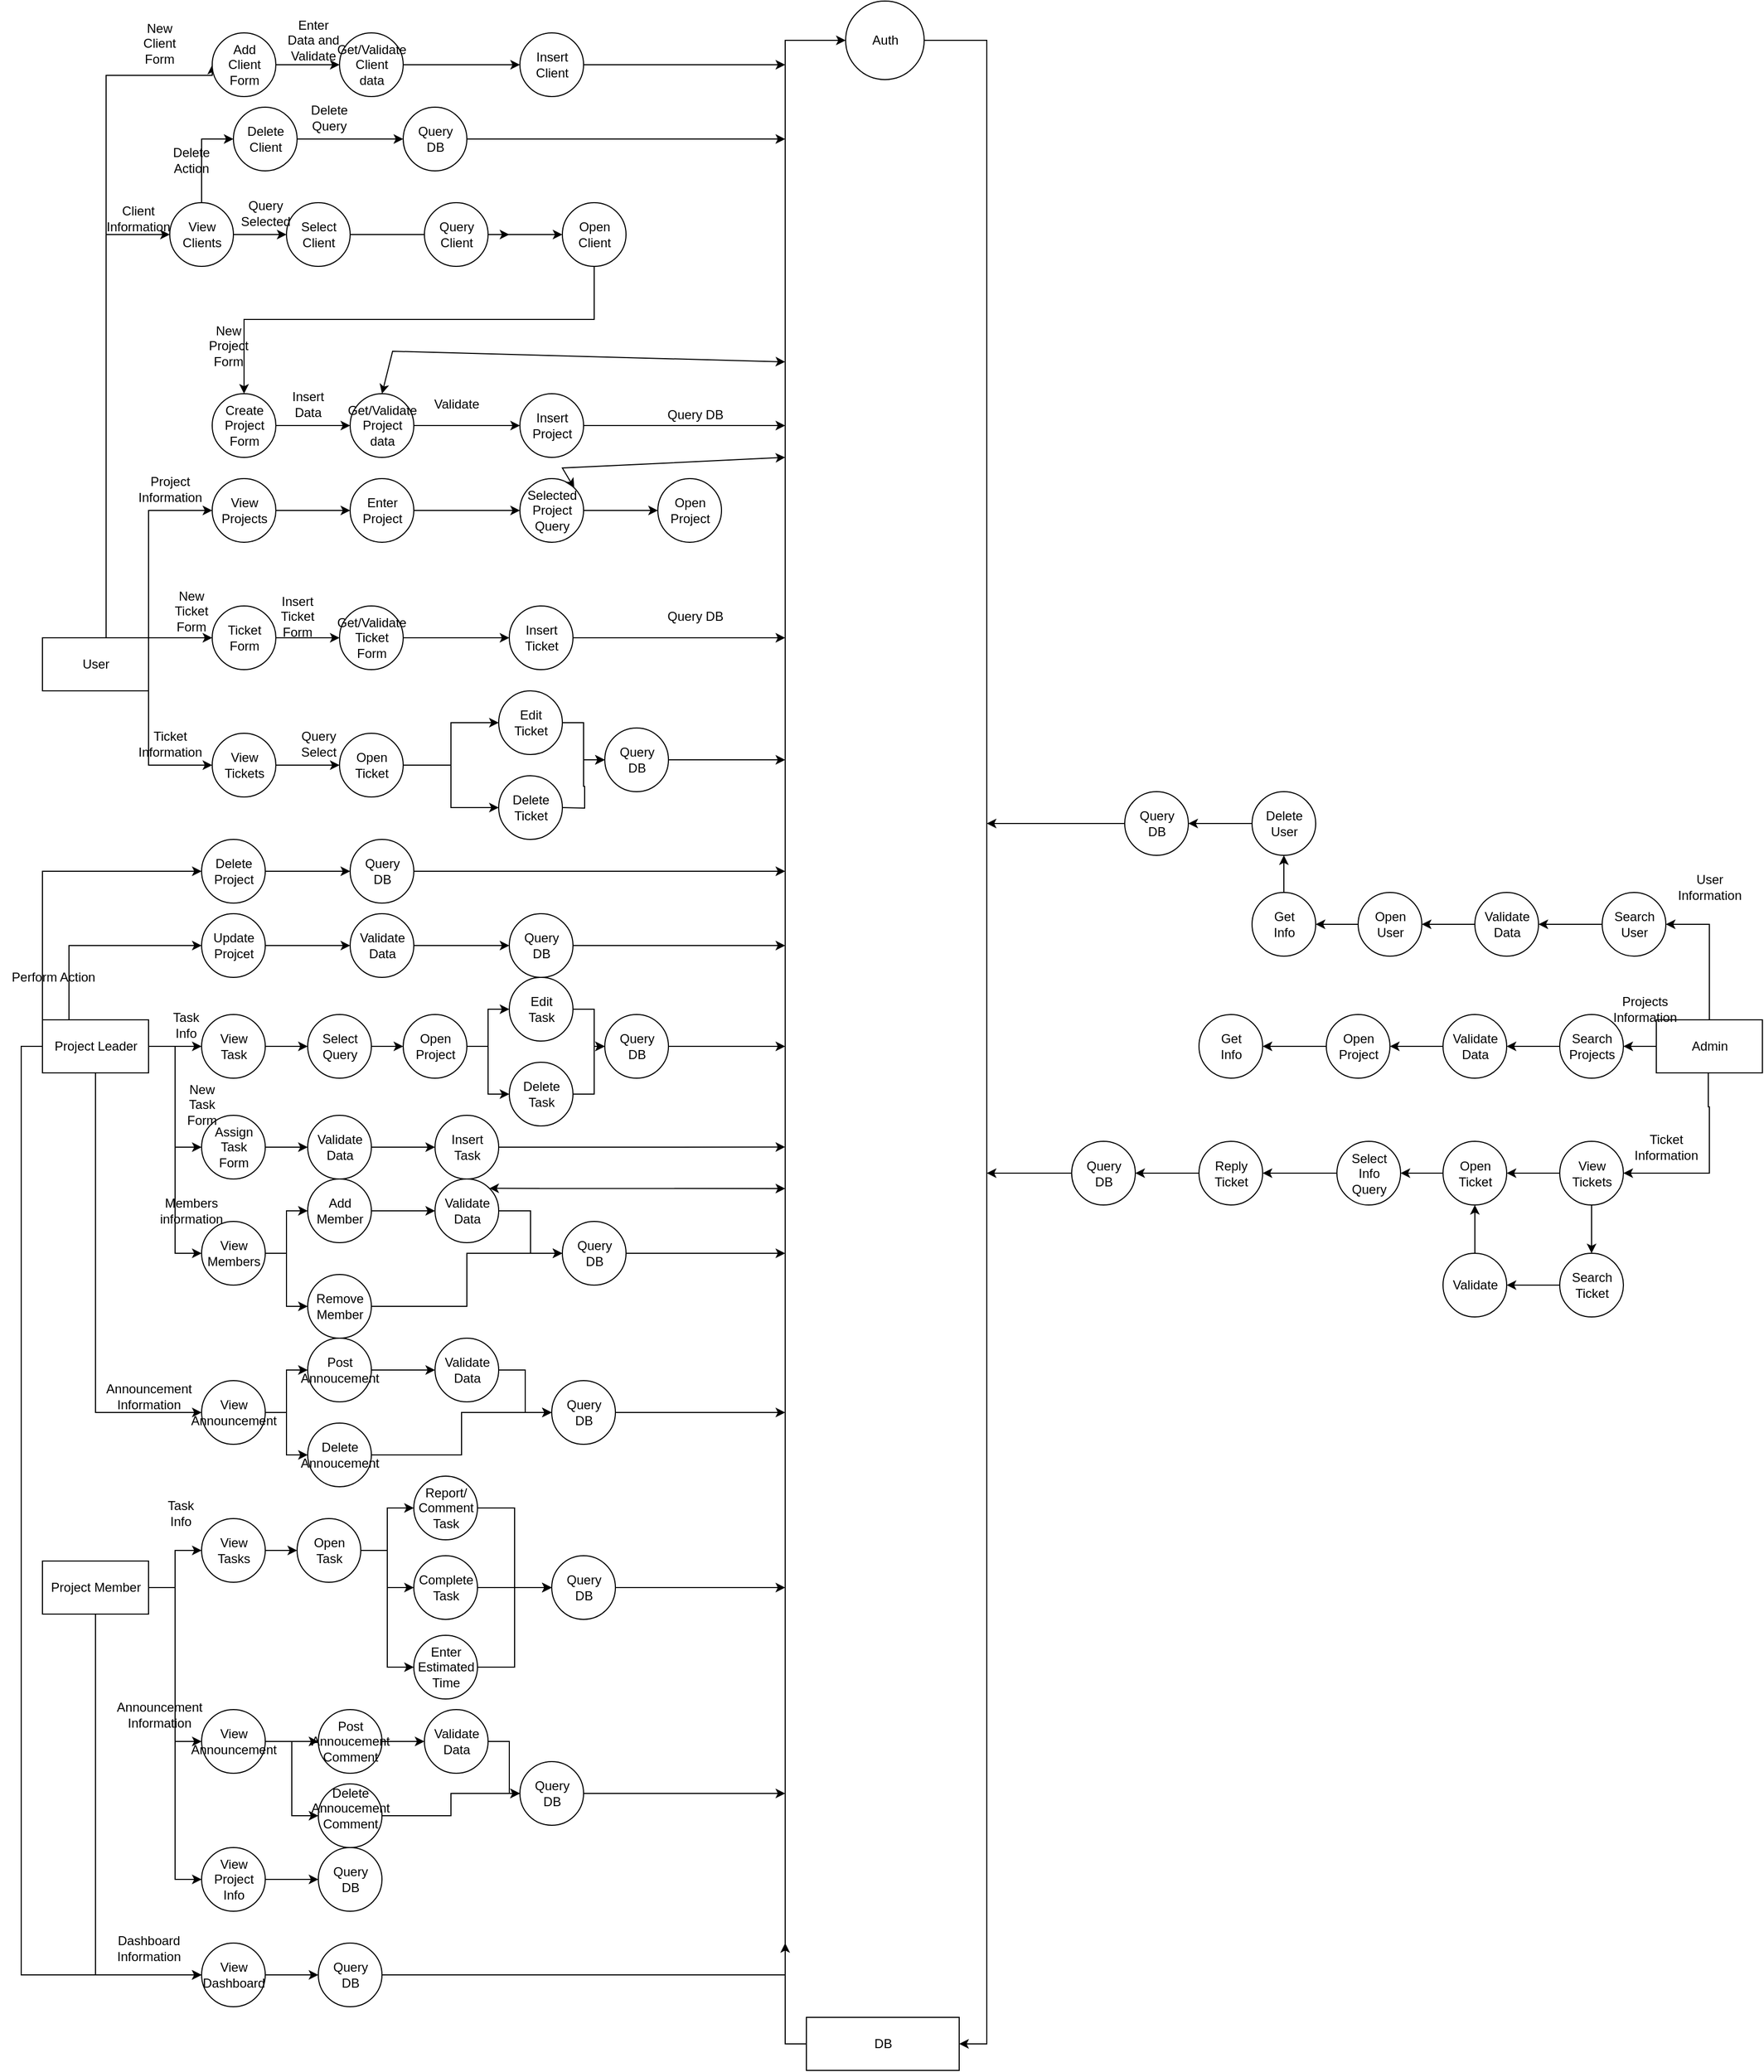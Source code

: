 <mxfile version="20.0.1" type="device"><diagram id="JUbuSA2fwkiDPSa3nXlJ" name="Page-1"><mxGraphModel dx="1544" dy="2384" grid="1" gridSize="10" guides="1" tooltips="1" connect="1" arrows="1" fold="1" page="1" pageScale="1" pageWidth="827" pageHeight="1169" math="0" shadow="0"><root><mxCell id="0"/><mxCell id="1" parent="0"/><mxCell id="CjCju7bqtP-i3r_67p5V-38" style="edgeStyle=orthogonalEdgeStyle;rounded=0;orthogonalLoop=1;jettySize=auto;html=1;exitX=0;exitY=0;exitDx=0;exitDy=0;entryX=0;entryY=0.5;entryDx=0;entryDy=0;" parent="1" source="dN8_8fC5MtIOVvuYhK2h-1" target="CjCju7bqtP-i3r_67p5V-33" edge="1"><mxGeometry relative="1" as="geometry"/></mxCell><mxCell id="CjCju7bqtP-i3r_67p5V-58" style="edgeStyle=orthogonalEdgeStyle;rounded=0;orthogonalLoop=1;jettySize=auto;html=1;entryX=0;entryY=0.5;entryDx=0;entryDy=0;exitX=0.25;exitY=0;exitDx=0;exitDy=0;" parent="1" source="dN8_8fC5MtIOVvuYhK2h-1" target="CjCju7bqtP-i3r_67p5V-57" edge="1"><mxGeometry relative="1" as="geometry"><Array as="points"><mxPoint x="-355" y="340"/></Array></mxGeometry></mxCell><mxCell id="CjCju7bqtP-i3r_67p5V-68" style="edgeStyle=orthogonalEdgeStyle;rounded=0;orthogonalLoop=1;jettySize=auto;html=1;entryX=0;entryY=0.5;entryDx=0;entryDy=0;" parent="1" source="dN8_8fC5MtIOVvuYhK2h-1" target="CjCju7bqtP-i3r_67p5V-65" edge="1"><mxGeometry relative="1" as="geometry"/></mxCell><mxCell id="CjCju7bqtP-i3r_67p5V-84" style="edgeStyle=orthogonalEdgeStyle;rounded=0;orthogonalLoop=1;jettySize=auto;html=1;entryX=0;entryY=0.5;entryDx=0;entryDy=0;" parent="1" source="dN8_8fC5MtIOVvuYhK2h-1" target="CjCju7bqtP-i3r_67p5V-83" edge="1"><mxGeometry relative="1" as="geometry"/></mxCell><mxCell id="CjCju7bqtP-i3r_67p5V-95" style="edgeStyle=orthogonalEdgeStyle;rounded=0;orthogonalLoop=1;jettySize=auto;html=1;entryX=0;entryY=0.5;entryDx=0;entryDy=0;" parent="1" source="dN8_8fC5MtIOVvuYhK2h-1" target="CjCju7bqtP-i3r_67p5V-94" edge="1"><mxGeometry relative="1" as="geometry"/></mxCell><mxCell id="CjCju7bqtP-i3r_67p5V-109" style="edgeStyle=orthogonalEdgeStyle;rounded=0;orthogonalLoop=1;jettySize=auto;html=1;entryX=0;entryY=0.5;entryDx=0;entryDy=0;" parent="1" source="dN8_8fC5MtIOVvuYhK2h-1" target="CjCju7bqtP-i3r_67p5V-108" edge="1"><mxGeometry relative="1" as="geometry"><Array as="points"><mxPoint x="-330" y="780"/></Array></mxGeometry></mxCell><mxCell id="CjCju7bqtP-i3r_67p5V-150" style="edgeStyle=orthogonalEdgeStyle;rounded=0;orthogonalLoop=1;jettySize=auto;html=1;entryX=0;entryY=0.5;entryDx=0;entryDy=0;" parent="1" source="dN8_8fC5MtIOVvuYhK2h-1" target="CjCju7bqtP-i3r_67p5V-148" edge="1"><mxGeometry relative="1" as="geometry"><Array as="points"><mxPoint x="-400" y="435"/><mxPoint x="-400" y="1310"/></Array></mxGeometry></mxCell><mxCell id="dN8_8fC5MtIOVvuYhK2h-1" value="Project Leader" style="html=1;dashed=0;whitespace=wrap;" parent="1" vertex="1"><mxGeometry x="-380" y="410" width="100" height="50" as="geometry"/></mxCell><mxCell id="CjCju7bqtP-i3r_67p5V-9" style="edgeStyle=orthogonalEdgeStyle;rounded=0;orthogonalLoop=1;jettySize=auto;html=1;exitX=1;exitY=0;exitDx=0;exitDy=0;entryX=0;entryY=0.5;entryDx=0;entryDy=0;" parent="1" source="25RGdxSYwDmztMLPS5x1-1" target="CjCju7bqtP-i3r_67p5V-7" edge="1"><mxGeometry relative="1" as="geometry"/></mxCell><mxCell id="CjCju7bqtP-i3r_67p5V-10" style="edgeStyle=orthogonalEdgeStyle;rounded=0;orthogonalLoop=1;jettySize=auto;html=1;" parent="1" source="25RGdxSYwDmztMLPS5x1-1" target="CjCju7bqtP-i3r_67p5V-8" edge="1"><mxGeometry relative="1" as="geometry"><Array as="points"><mxPoint x="-270" y="50"/><mxPoint x="-270" y="50"/></Array></mxGeometry></mxCell><mxCell id="CjCju7bqtP-i3r_67p5V-12" style="edgeStyle=orthogonalEdgeStyle;rounded=0;orthogonalLoop=1;jettySize=auto;html=1;exitX=1;exitY=1;exitDx=0;exitDy=0;entryX=0;entryY=0.5;entryDx=0;entryDy=0;" parent="1" source="25RGdxSYwDmztMLPS5x1-1" target="CjCju7bqtP-i3r_67p5V-11" edge="1"><mxGeometry relative="1" as="geometry"/></mxCell><mxCell id="tP9oD7y5aG4iytlW0Us6-7" style="edgeStyle=orthogonalEdgeStyle;rounded=0;orthogonalLoop=1;jettySize=auto;html=1;entryX=0;entryY=0.5;entryDx=0;entryDy=0;" edge="1" parent="1" source="25RGdxSYwDmztMLPS5x1-1" target="tP9oD7y5aG4iytlW0Us6-1"><mxGeometry relative="1" as="geometry"><Array as="points"><mxPoint x="-320" y="-480"/><mxPoint x="-220" y="-480"/></Array></mxGeometry></mxCell><mxCell id="tP9oD7y5aG4iytlW0Us6-9" style="edgeStyle=orthogonalEdgeStyle;rounded=0;orthogonalLoop=1;jettySize=auto;html=1;entryX=0;entryY=0.5;entryDx=0;entryDy=0;" edge="1" parent="1" source="25RGdxSYwDmztMLPS5x1-1" target="tP9oD7y5aG4iytlW0Us6-8"><mxGeometry relative="1" as="geometry"><Array as="points"><mxPoint x="-320" y="-330"/></Array></mxGeometry></mxCell><mxCell id="25RGdxSYwDmztMLPS5x1-1" value="User" style="html=1;dashed=0;whitespace=wrap;" parent="1" vertex="1"><mxGeometry x="-380" y="50" width="100" height="50" as="geometry"/></mxCell><mxCell id="CjCju7bqtP-i3r_67p5V-121" style="edgeStyle=orthogonalEdgeStyle;rounded=0;orthogonalLoop=1;jettySize=auto;html=1;" parent="1" source="25RGdxSYwDmztMLPS5x1-2" target="CjCju7bqtP-i3r_67p5V-120" edge="1"><mxGeometry relative="1" as="geometry"/></mxCell><mxCell id="CjCju7bqtP-i3r_67p5V-137" style="edgeStyle=orthogonalEdgeStyle;rounded=0;orthogonalLoop=1;jettySize=auto;html=1;entryX=0;entryY=0.5;entryDx=0;entryDy=0;" parent="1" source="25RGdxSYwDmztMLPS5x1-2" target="CjCju7bqtP-i3r_67p5V-136" edge="1"><mxGeometry relative="1" as="geometry"/></mxCell><mxCell id="CjCju7bqtP-i3r_67p5V-149" style="edgeStyle=orthogonalEdgeStyle;rounded=0;orthogonalLoop=1;jettySize=auto;html=1;entryX=0;entryY=0.5;entryDx=0;entryDy=0;" parent="1" source="25RGdxSYwDmztMLPS5x1-2" target="CjCju7bqtP-i3r_67p5V-148" edge="1"><mxGeometry relative="1" as="geometry"><Array as="points"><mxPoint x="-330" y="1310"/></Array></mxGeometry></mxCell><mxCell id="CjCju7bqtP-i3r_67p5V-172" style="edgeStyle=orthogonalEdgeStyle;rounded=0;orthogonalLoop=1;jettySize=auto;html=1;entryX=0;entryY=0.5;entryDx=0;entryDy=0;" parent="1" source="25RGdxSYwDmztMLPS5x1-2" target="CjCju7bqtP-i3r_67p5V-170" edge="1"><mxGeometry relative="1" as="geometry"/></mxCell><mxCell id="25RGdxSYwDmztMLPS5x1-2" value="Project Member" style="html=1;dashed=0;whitespace=wrap;" parent="1" vertex="1"><mxGeometry x="-380" y="920" width="100" height="50" as="geometry"/></mxCell><mxCell id="CjCju7bqtP-i3r_67p5V-156" style="edgeStyle=orthogonalEdgeStyle;rounded=0;orthogonalLoop=1;jettySize=auto;html=1;entryX=1;entryY=0.5;entryDx=0;entryDy=0;" parent="1" source="25RGdxSYwDmztMLPS5x1-3" target="CjCju7bqtP-i3r_67p5V-154" edge="1"><mxGeometry relative="1" as="geometry"/></mxCell><mxCell id="CjCju7bqtP-i3r_67p5V-168" style="edgeStyle=orthogonalEdgeStyle;rounded=0;orthogonalLoop=1;jettySize=auto;html=1;" parent="1" source="25RGdxSYwDmztMLPS5x1-3" target="CjCju7bqtP-i3r_67p5V-167" edge="1"><mxGeometry relative="1" as="geometry"/></mxCell><mxCell id="CjCju7bqtP-i3r_67p5V-183" style="edgeStyle=orthogonalEdgeStyle;rounded=0;orthogonalLoop=1;jettySize=auto;html=1;entryX=1;entryY=0.5;entryDx=0;entryDy=0;" parent="1" source="25RGdxSYwDmztMLPS5x1-3" target="CjCju7bqtP-i3r_67p5V-181" edge="1"><mxGeometry relative="1" as="geometry"><mxPoint x="1191" y="560" as="targetPoint"/><Array as="points"><mxPoint x="1190" y="492"/><mxPoint x="1191" y="554"/></Array></mxGeometry></mxCell><mxCell id="25RGdxSYwDmztMLPS5x1-3" value="Admin" style="html=1;dashed=0;whitespace=wrap;" parent="1" vertex="1"><mxGeometry x="1141" y="410" width="100" height="50" as="geometry"/></mxCell><mxCell id="25RGdxSYwDmztMLPS5x1-11" style="edgeStyle=orthogonalEdgeStyle;rounded=0;orthogonalLoop=1;jettySize=auto;html=1;exitX=0;exitY=0.5;exitDx=0;exitDy=0;entryX=0;entryY=0.5;entryDx=0;entryDy=0;" parent="1" source="25RGdxSYwDmztMLPS5x1-4" target="25RGdxSYwDmztMLPS5x1-9" edge="1"><mxGeometry relative="1" as="geometry"><mxPoint x="320" y="130" as="targetPoint"/><Array as="points"><mxPoint x="320" y="1375"/><mxPoint x="320" y="-513"/></Array></mxGeometry></mxCell><mxCell id="25RGdxSYwDmztMLPS5x1-4" value="DB" style="html=1;dashed=0;whitespace=wrap;" parent="1" vertex="1"><mxGeometry x="340" y="1350" width="144" height="50" as="geometry"/></mxCell><mxCell id="25RGdxSYwDmztMLPS5x1-12" style="edgeStyle=orthogonalEdgeStyle;rounded=0;orthogonalLoop=1;jettySize=auto;html=1;exitX=1;exitY=0.5;exitDx=0;exitDy=0;entryX=1;entryY=0.5;entryDx=0;entryDy=0;" parent="1" source="25RGdxSYwDmztMLPS5x1-9" target="25RGdxSYwDmztMLPS5x1-4" edge="1"><mxGeometry relative="1" as="geometry"><mxPoint x="520" y="700" as="targetPoint"/><Array as="points"><mxPoint x="510" y="-513"/><mxPoint x="510" y="1375"/></Array></mxGeometry></mxCell><mxCell id="25RGdxSYwDmztMLPS5x1-9" value="Auth" style="shape=ellipse;html=1;dashed=0;whitespace=wrap;aspect=fixed;perimeter=ellipsePerimeter;" parent="1" vertex="1"><mxGeometry x="377" y="-550" width="74" height="74" as="geometry"/></mxCell><mxCell id="CjCju7bqtP-i3r_67p5V-21" style="edgeStyle=orthogonalEdgeStyle;rounded=0;orthogonalLoop=1;jettySize=auto;html=1;" parent="1" source="CjCju7bqtP-i3r_67p5V-5" target="CjCju7bqtP-i3r_67p5V-20" edge="1"><mxGeometry relative="1" as="geometry"/></mxCell><mxCell id="CjCju7bqtP-i3r_67p5V-5" value="&lt;div&gt;Create&lt;/div&gt;&lt;div&gt;Project&lt;br&gt;&lt;/div&gt;&lt;div&gt;Form&lt;br&gt;&lt;/div&gt;" style="shape=ellipse;html=1;dashed=0;whitespace=wrap;aspect=fixed;perimeter=ellipsePerimeter;" parent="1" vertex="1"><mxGeometry x="-220" y="-180" width="60" height="60" as="geometry"/></mxCell><mxCell id="CjCju7bqtP-i3r_67p5V-15" style="edgeStyle=orthogonalEdgeStyle;rounded=0;orthogonalLoop=1;jettySize=auto;html=1;entryX=0;entryY=0.5;entryDx=0;entryDy=0;" parent="1" source="CjCju7bqtP-i3r_67p5V-7" target="CjCju7bqtP-i3r_67p5V-13" edge="1"><mxGeometry relative="1" as="geometry"/></mxCell><mxCell id="CjCju7bqtP-i3r_67p5V-7" value="&lt;div&gt;View&lt;/div&gt;&lt;div&gt;Projects&lt;br&gt;&lt;/div&gt;" style="shape=ellipse;html=1;dashed=0;whitespace=wrap;aspect=fixed;perimeter=ellipsePerimeter;" parent="1" vertex="1"><mxGeometry x="-220" y="-100" width="60" height="60" as="geometry"/></mxCell><mxCell id="CjCju7bqtP-i3r_67p5V-40" style="edgeStyle=orthogonalEdgeStyle;rounded=0;orthogonalLoop=1;jettySize=auto;html=1;" parent="1" source="CjCju7bqtP-i3r_67p5V-8" target="CjCju7bqtP-i3r_67p5V-39" edge="1"><mxGeometry relative="1" as="geometry"/></mxCell><mxCell id="CjCju7bqtP-i3r_67p5V-8" value="&lt;div&gt;Ticket&lt;/div&gt;&lt;div&gt;Form&lt;br&gt;&lt;/div&gt;" style="shape=ellipse;html=1;dashed=0;whitespace=wrap;aspect=fixed;perimeter=ellipsePerimeter;" parent="1" vertex="1"><mxGeometry x="-220" y="20" width="60" height="60" as="geometry"/></mxCell><mxCell id="CjCju7bqtP-i3r_67p5V-47" style="edgeStyle=orthogonalEdgeStyle;rounded=0;orthogonalLoop=1;jettySize=auto;html=1;entryX=0;entryY=0.5;entryDx=0;entryDy=0;" parent="1" source="CjCju7bqtP-i3r_67p5V-11" target="CjCju7bqtP-i3r_67p5V-46" edge="1"><mxGeometry relative="1" as="geometry"/></mxCell><mxCell id="CjCju7bqtP-i3r_67p5V-11" value="&lt;div&gt;View&lt;/div&gt;&lt;div&gt;Tickets&lt;br&gt;&lt;/div&gt;" style="shape=ellipse;html=1;dashed=0;whitespace=wrap;aspect=fixed;perimeter=ellipsePerimeter;" parent="1" vertex="1"><mxGeometry x="-220" y="140" width="60" height="60" as="geometry"/></mxCell><mxCell id="CjCju7bqtP-i3r_67p5V-16" style="edgeStyle=orthogonalEdgeStyle;rounded=0;orthogonalLoop=1;jettySize=auto;html=1;" parent="1" source="CjCju7bqtP-i3r_67p5V-13" target="CjCju7bqtP-i3r_67p5V-14" edge="1"><mxGeometry relative="1" as="geometry"/></mxCell><mxCell id="CjCju7bqtP-i3r_67p5V-13" value="&lt;div&gt;Enter&lt;/div&gt;&lt;div&gt;Project&lt;br&gt;&lt;/div&gt;" style="shape=ellipse;html=1;dashed=0;whitespace=wrap;aspect=fixed;perimeter=ellipsePerimeter;" parent="1" vertex="1"><mxGeometry x="-90" y="-100" width="60" height="60" as="geometry"/></mxCell><mxCell id="CjCju7bqtP-i3r_67p5V-18" style="edgeStyle=orthogonalEdgeStyle;rounded=0;orthogonalLoop=1;jettySize=auto;html=1;" parent="1" source="CjCju7bqtP-i3r_67p5V-14" target="CjCju7bqtP-i3r_67p5V-17" edge="1"><mxGeometry relative="1" as="geometry"/></mxCell><mxCell id="CjCju7bqtP-i3r_67p5V-14" value="&lt;div&gt;Selected&lt;/div&gt;&lt;div&gt;Project &lt;br&gt;&lt;/div&gt;&lt;div&gt;Query&lt;br&gt;&lt;/div&gt;" style="shape=ellipse;html=1;dashed=0;whitespace=wrap;aspect=fixed;perimeter=ellipsePerimeter;" parent="1" vertex="1"><mxGeometry x="70" y="-100" width="60" height="60" as="geometry"/></mxCell><mxCell id="CjCju7bqtP-i3r_67p5V-17" value="&lt;div&gt;Open&lt;/div&gt;&lt;div&gt;Project&lt;br&gt;&lt;/div&gt;" style="shape=ellipse;html=1;dashed=0;whitespace=wrap;aspect=fixed;perimeter=ellipsePerimeter;" parent="1" vertex="1"><mxGeometry x="200" y="-100" width="60" height="60" as="geometry"/></mxCell><mxCell id="CjCju7bqtP-i3r_67p5V-19" value="" style="endArrow=classic;startArrow=classic;html=1;fontColor=#FF3333;rounded=0;exitX=1;exitY=0;exitDx=0;exitDy=0;" parent="1" source="CjCju7bqtP-i3r_67p5V-14" edge="1"><mxGeometry width="50" height="50" relative="1" as="geometry"><mxPoint x="130" y="-110" as="sourcePoint"/><mxPoint x="320" y="-120" as="targetPoint"/><Array as="points"><mxPoint x="110" y="-110"/></Array></mxGeometry></mxCell><mxCell id="CjCju7bqtP-i3r_67p5V-24" style="edgeStyle=orthogonalEdgeStyle;rounded=0;orthogonalLoop=1;jettySize=auto;html=1;entryX=0;entryY=0.5;entryDx=0;entryDy=0;" parent="1" source="CjCju7bqtP-i3r_67p5V-20" target="CjCju7bqtP-i3r_67p5V-22" edge="1"><mxGeometry relative="1" as="geometry"/></mxCell><mxCell id="CjCju7bqtP-i3r_67p5V-20" value="&lt;div&gt;Get/Validate&lt;/div&gt;&lt;div&gt;Project&lt;/div&gt;&lt;div&gt;data&lt;br&gt;&lt;/div&gt;" style="shape=ellipse;html=1;dashed=0;whitespace=wrap;aspect=fixed;perimeter=ellipsePerimeter;" parent="1" vertex="1"><mxGeometry x="-90" y="-180" width="60" height="60" as="geometry"/></mxCell><mxCell id="CjCju7bqtP-i3r_67p5V-26" style="edgeStyle=orthogonalEdgeStyle;rounded=0;orthogonalLoop=1;jettySize=auto;html=1;" parent="1" source="CjCju7bqtP-i3r_67p5V-22" edge="1"><mxGeometry relative="1" as="geometry"><mxPoint x="320" y="-150" as="targetPoint"/></mxGeometry></mxCell><mxCell id="CjCju7bqtP-i3r_67p5V-22" value="&lt;div&gt;Insert&lt;/div&gt;&lt;div&gt;Project&lt;br&gt;&lt;/div&gt;" style="shape=ellipse;html=1;dashed=0;whitespace=wrap;aspect=fixed;perimeter=ellipsePerimeter;" parent="1" vertex="1"><mxGeometry x="70" y="-180" width="60" height="60" as="geometry"/></mxCell><mxCell id="CjCju7bqtP-i3r_67p5V-23" value="" style="endArrow=classic;startArrow=classic;html=1;fontColor=#FF3333;rounded=0;exitX=0.5;exitY=0;exitDx=0;exitDy=0;" parent="1" source="CjCju7bqtP-i3r_67p5V-20" edge="1"><mxGeometry width="50" height="50" relative="1" as="geometry"><mxPoint x="-38.787" y="-201.213" as="sourcePoint"/><mxPoint x="320" y="-210" as="targetPoint"/><Array as="points"><mxPoint x="-50" y="-220"/></Array></mxGeometry></mxCell><mxCell id="CjCju7bqtP-i3r_67p5V-32" style="edgeStyle=orthogonalEdgeStyle;rounded=0;orthogonalLoop=1;jettySize=auto;html=1;" parent="1" source="CjCju7bqtP-i3r_67p5V-33" target="CjCju7bqtP-i3r_67p5V-35" edge="1"><mxGeometry relative="1" as="geometry"/></mxCell><mxCell id="CjCju7bqtP-i3r_67p5V-33" value="&lt;div&gt;Delete&lt;/div&gt;&lt;div&gt;Project&lt;br&gt;&lt;/div&gt;" style="shape=ellipse;html=1;dashed=0;whitespace=wrap;aspect=fixed;perimeter=ellipsePerimeter;" parent="1" vertex="1"><mxGeometry x="-230" y="240" width="60" height="60" as="geometry"/></mxCell><mxCell id="CjCju7bqtP-i3r_67p5V-34" style="edgeStyle=orthogonalEdgeStyle;rounded=0;orthogonalLoop=1;jettySize=auto;html=1;" parent="1" source="CjCju7bqtP-i3r_67p5V-35" edge="1"><mxGeometry relative="1" as="geometry"><mxPoint x="320" y="270" as="targetPoint"/></mxGeometry></mxCell><mxCell id="CjCju7bqtP-i3r_67p5V-35" value="&lt;div&gt;Query&lt;/div&gt;&lt;div&gt;DB&lt;br&gt;&lt;/div&gt;" style="shape=ellipse;html=1;dashed=0;whitespace=wrap;aspect=fixed;perimeter=ellipsePerimeter;" parent="1" vertex="1"><mxGeometry x="-90" y="240" width="60" height="60" as="geometry"/></mxCell><mxCell id="CjCju7bqtP-i3r_67p5V-41" style="edgeStyle=orthogonalEdgeStyle;rounded=0;orthogonalLoop=1;jettySize=auto;html=1;entryX=0;entryY=0.5;entryDx=0;entryDy=0;" parent="1" source="CjCju7bqtP-i3r_67p5V-39" target="CjCju7bqtP-i3r_67p5V-42" edge="1"><mxGeometry relative="1" as="geometry"><mxPoint x="50" y="50" as="targetPoint"/></mxGeometry></mxCell><mxCell id="CjCju7bqtP-i3r_67p5V-39" value="&lt;div&gt;Get/Validate&lt;/div&gt;&lt;div&gt;Ticket&lt;/div&gt;&lt;div&gt;Form&lt;br&gt;&lt;/div&gt;" style="shape=ellipse;html=1;dashed=0;whitespace=wrap;aspect=fixed;perimeter=ellipsePerimeter;" parent="1" vertex="1"><mxGeometry x="-100" y="20" width="60" height="60" as="geometry"/></mxCell><mxCell id="CjCju7bqtP-i3r_67p5V-43" style="edgeStyle=orthogonalEdgeStyle;rounded=0;orthogonalLoop=1;jettySize=auto;html=1;" parent="1" source="CjCju7bqtP-i3r_67p5V-42" edge="1"><mxGeometry relative="1" as="geometry"><mxPoint x="320" y="50" as="targetPoint"/></mxGeometry></mxCell><mxCell id="CjCju7bqtP-i3r_67p5V-42" value="&lt;div&gt;Insert&lt;/div&gt;&lt;div&gt;Ticket&lt;br&gt;&lt;/div&gt;" style="shape=ellipse;html=1;dashed=0;whitespace=wrap;aspect=fixed;perimeter=ellipsePerimeter;" parent="1" vertex="1"><mxGeometry x="60" y="20" width="60" height="60" as="geometry"/></mxCell><mxCell id="CjCju7bqtP-i3r_67p5V-51" style="edgeStyle=orthogonalEdgeStyle;rounded=0;orthogonalLoop=1;jettySize=auto;html=1;" parent="1" source="CjCju7bqtP-i3r_67p5V-46" target="CjCju7bqtP-i3r_67p5V-49" edge="1"><mxGeometry relative="1" as="geometry"/></mxCell><mxCell id="CjCju7bqtP-i3r_67p5V-52" style="edgeStyle=orthogonalEdgeStyle;rounded=0;orthogonalLoop=1;jettySize=auto;html=1;entryX=0;entryY=0.5;entryDx=0;entryDy=0;" parent="1" source="CjCju7bqtP-i3r_67p5V-46" target="CjCju7bqtP-i3r_67p5V-50" edge="1"><mxGeometry relative="1" as="geometry"><mxPoint x="50" y="210" as="targetPoint"/></mxGeometry></mxCell><mxCell id="CjCju7bqtP-i3r_67p5V-46" value="&lt;div&gt;Open&lt;/div&gt;&lt;div&gt;Ticket&lt;br&gt;&lt;/div&gt;" style="shape=ellipse;html=1;dashed=0;whitespace=wrap;aspect=fixed;perimeter=ellipsePerimeter;" parent="1" vertex="1"><mxGeometry x="-100" y="140" width="60" height="60" as="geometry"/></mxCell><mxCell id="CjCju7bqtP-i3r_67p5V-54" style="edgeStyle=orthogonalEdgeStyle;rounded=0;orthogonalLoop=1;jettySize=auto;html=1;" parent="1" source="CjCju7bqtP-i3r_67p5V-49" target="CjCju7bqtP-i3r_67p5V-53" edge="1"><mxGeometry relative="1" as="geometry"/></mxCell><mxCell id="CjCju7bqtP-i3r_67p5V-49" value="&lt;div&gt;Edit &lt;br&gt;&lt;/div&gt;&lt;div&gt;Ticket&lt;br&gt;&lt;/div&gt;" style="shape=ellipse;html=1;dashed=0;whitespace=wrap;aspect=fixed;perimeter=ellipsePerimeter;" parent="1" vertex="1"><mxGeometry x="50" y="100" width="60" height="60" as="geometry"/></mxCell><mxCell id="CjCju7bqtP-i3r_67p5V-55" style="edgeStyle=orthogonalEdgeStyle;rounded=0;orthogonalLoop=1;jettySize=auto;html=1;entryX=0;entryY=0.5;entryDx=0;entryDy=0;" parent="1" target="CjCju7bqtP-i3r_67p5V-53" edge="1"><mxGeometry relative="1" as="geometry"><mxPoint x="110" y="210" as="sourcePoint"/></mxGeometry></mxCell><mxCell id="CjCju7bqtP-i3r_67p5V-50" value="&lt;div&gt;Delete&lt;/div&gt;&lt;div&gt;Ticket&lt;br&gt;&lt;/div&gt;" style="shape=ellipse;html=1;dashed=0;whitespace=wrap;aspect=fixed;perimeter=ellipsePerimeter;" parent="1" vertex="1"><mxGeometry x="50" y="180" width="60" height="60" as="geometry"/></mxCell><mxCell id="CjCju7bqtP-i3r_67p5V-56" style="edgeStyle=orthogonalEdgeStyle;rounded=0;orthogonalLoop=1;jettySize=auto;html=1;" parent="1" source="CjCju7bqtP-i3r_67p5V-53" edge="1"><mxGeometry relative="1" as="geometry"><mxPoint x="320" y="165" as="targetPoint"/></mxGeometry></mxCell><mxCell id="CjCju7bqtP-i3r_67p5V-53" value="&lt;div&gt;Query&lt;/div&gt;&lt;div&gt;DB&lt;br&gt;&lt;/div&gt;" style="shape=ellipse;html=1;dashed=0;whitespace=wrap;aspect=fixed;perimeter=ellipsePerimeter;" parent="1" vertex="1"><mxGeometry x="150" y="135" width="60" height="60" as="geometry"/></mxCell><mxCell id="CjCju7bqtP-i3r_67p5V-60" style="edgeStyle=orthogonalEdgeStyle;rounded=0;orthogonalLoop=1;jettySize=auto;html=1;entryX=0;entryY=0.5;entryDx=0;entryDy=0;" parent="1" source="CjCju7bqtP-i3r_67p5V-57" target="CjCju7bqtP-i3r_67p5V-59" edge="1"><mxGeometry relative="1" as="geometry"/></mxCell><mxCell id="CjCju7bqtP-i3r_67p5V-57" value="&lt;div&gt;Update&lt;/div&gt;&lt;div&gt;Projcet&lt;br&gt;&lt;/div&gt;" style="shape=ellipse;html=1;dashed=0;whitespace=wrap;aspect=fixed;perimeter=ellipsePerimeter;" parent="1" vertex="1"><mxGeometry x="-230" y="310" width="60" height="60" as="geometry"/></mxCell><mxCell id="CjCju7bqtP-i3r_67p5V-62" style="edgeStyle=orthogonalEdgeStyle;rounded=0;orthogonalLoop=1;jettySize=auto;html=1;" parent="1" source="CjCju7bqtP-i3r_67p5V-59" target="CjCju7bqtP-i3r_67p5V-61" edge="1"><mxGeometry relative="1" as="geometry"/></mxCell><mxCell id="CjCju7bqtP-i3r_67p5V-59" value="&lt;div&gt;Validate&lt;/div&gt;&lt;div&gt;Data&lt;br&gt;&lt;/div&gt;" style="shape=ellipse;html=1;dashed=0;whitespace=wrap;aspect=fixed;perimeter=ellipsePerimeter;" parent="1" vertex="1"><mxGeometry x="-90" y="310" width="60" height="60" as="geometry"/></mxCell><mxCell id="CjCju7bqtP-i3r_67p5V-63" style="edgeStyle=orthogonalEdgeStyle;rounded=0;orthogonalLoop=1;jettySize=auto;html=1;" parent="1" source="CjCju7bqtP-i3r_67p5V-61" edge="1"><mxGeometry relative="1" as="geometry"><mxPoint x="320" y="340" as="targetPoint"/></mxGeometry></mxCell><mxCell id="CjCju7bqtP-i3r_67p5V-61" value="&lt;div&gt;Query&lt;/div&gt;&lt;div&gt;DB&lt;br&gt;&lt;/div&gt;" style="shape=ellipse;html=1;dashed=0;whitespace=wrap;aspect=fixed;perimeter=ellipsePerimeter;" parent="1" vertex="1"><mxGeometry x="60" y="310" width="60" height="60" as="geometry"/></mxCell><mxCell id="CjCju7bqtP-i3r_67p5V-70" style="edgeStyle=orthogonalEdgeStyle;rounded=0;orthogonalLoop=1;jettySize=auto;html=1;entryX=0;entryY=0.5;entryDx=0;entryDy=0;" parent="1" source="CjCju7bqtP-i3r_67p5V-65" target="CjCju7bqtP-i3r_67p5V-69" edge="1"><mxGeometry relative="1" as="geometry"/></mxCell><mxCell id="CjCju7bqtP-i3r_67p5V-65" value="&lt;div&gt;View&lt;/div&gt;&lt;div&gt;Task&lt;br&gt;&lt;/div&gt;" style="shape=ellipse;html=1;dashed=0;whitespace=wrap;aspect=fixed;perimeter=ellipsePerimeter;" parent="1" vertex="1"><mxGeometry x="-230" y="405" width="60" height="60" as="geometry"/></mxCell><mxCell id="CjCju7bqtP-i3r_67p5V-74" value="" style="edgeStyle=orthogonalEdgeStyle;rounded=0;orthogonalLoop=1;jettySize=auto;html=1;" parent="1" source="CjCju7bqtP-i3r_67p5V-69" target="CjCju7bqtP-i3r_67p5V-72" edge="1"><mxGeometry relative="1" as="geometry"/></mxCell><mxCell id="CjCju7bqtP-i3r_67p5V-69" value="&lt;div&gt;Select&lt;/div&gt;&lt;div&gt;Query&lt;br&gt;&lt;/div&gt;" style="shape=ellipse;html=1;dashed=0;whitespace=wrap;aspect=fixed;perimeter=ellipsePerimeter;" parent="1" vertex="1"><mxGeometry x="-130" y="405" width="60" height="60" as="geometry"/></mxCell><mxCell id="CjCju7bqtP-i3r_67p5V-77" style="edgeStyle=orthogonalEdgeStyle;rounded=0;orthogonalLoop=1;jettySize=auto;html=1;" parent="1" source="CjCju7bqtP-i3r_67p5V-72" target="CjCju7bqtP-i3r_67p5V-75" edge="1"><mxGeometry relative="1" as="geometry"/></mxCell><mxCell id="CjCju7bqtP-i3r_67p5V-78" style="edgeStyle=orthogonalEdgeStyle;rounded=0;orthogonalLoop=1;jettySize=auto;html=1;entryX=0;entryY=0.5;entryDx=0;entryDy=0;" parent="1" source="CjCju7bqtP-i3r_67p5V-72" target="CjCju7bqtP-i3r_67p5V-76" edge="1"><mxGeometry relative="1" as="geometry"/></mxCell><mxCell id="CjCju7bqtP-i3r_67p5V-72" value="&lt;div&gt;Open&lt;/div&gt;&lt;div&gt;Project&lt;br&gt;&lt;/div&gt;" style="shape=ellipse;html=1;dashed=0;whitespace=wrap;aspect=fixed;perimeter=ellipsePerimeter;" parent="1" vertex="1"><mxGeometry x="-40" y="405" width="60" height="60" as="geometry"/></mxCell><mxCell id="CjCju7bqtP-i3r_67p5V-80" style="edgeStyle=orthogonalEdgeStyle;rounded=0;orthogonalLoop=1;jettySize=auto;html=1;entryX=0;entryY=0.5;entryDx=0;entryDy=0;" parent="1" source="CjCju7bqtP-i3r_67p5V-75" target="CjCju7bqtP-i3r_67p5V-79" edge="1"><mxGeometry relative="1" as="geometry"/></mxCell><mxCell id="CjCju7bqtP-i3r_67p5V-75" value="&lt;div&gt;Edit&lt;/div&gt;&lt;div&gt;Task&lt;br&gt;&lt;/div&gt;" style="shape=ellipse;html=1;dashed=0;whitespace=wrap;aspect=fixed;perimeter=ellipsePerimeter;" parent="1" vertex="1"><mxGeometry x="60" y="370" width="60" height="60" as="geometry"/></mxCell><mxCell id="CjCju7bqtP-i3r_67p5V-81" style="edgeStyle=orthogonalEdgeStyle;rounded=0;orthogonalLoop=1;jettySize=auto;html=1;entryX=0;entryY=0.5;entryDx=0;entryDy=0;" parent="1" source="CjCju7bqtP-i3r_67p5V-76" target="CjCju7bqtP-i3r_67p5V-79" edge="1"><mxGeometry relative="1" as="geometry"/></mxCell><mxCell id="CjCju7bqtP-i3r_67p5V-76" value="&lt;div&gt;Delete&lt;/div&gt;&lt;div&gt;Task&lt;br&gt;&lt;/div&gt;" style="shape=ellipse;html=1;dashed=0;whitespace=wrap;aspect=fixed;perimeter=ellipsePerimeter;" parent="1" vertex="1"><mxGeometry x="60" y="450" width="60" height="60" as="geometry"/></mxCell><mxCell id="CjCju7bqtP-i3r_67p5V-82" style="edgeStyle=orthogonalEdgeStyle;rounded=0;orthogonalLoop=1;jettySize=auto;html=1;" parent="1" source="CjCju7bqtP-i3r_67p5V-79" edge="1"><mxGeometry relative="1" as="geometry"><mxPoint x="320" y="435" as="targetPoint"/></mxGeometry></mxCell><mxCell id="CjCju7bqtP-i3r_67p5V-79" value="&lt;div&gt;Query&lt;/div&gt;&lt;div&gt;DB&lt;br&gt;&lt;/div&gt;" style="shape=ellipse;html=1;dashed=0;whitespace=wrap;aspect=fixed;perimeter=ellipsePerimeter;" parent="1" vertex="1"><mxGeometry x="150" y="405" width="60" height="60" as="geometry"/></mxCell><mxCell id="CjCju7bqtP-i3r_67p5V-89" value="" style="edgeStyle=orthogonalEdgeStyle;rounded=0;orthogonalLoop=1;jettySize=auto;html=1;" parent="1" source="CjCju7bqtP-i3r_67p5V-83" target="CjCju7bqtP-i3r_67p5V-86" edge="1"><mxGeometry relative="1" as="geometry"/></mxCell><mxCell id="CjCju7bqtP-i3r_67p5V-83" value="&lt;div&gt;Assign&lt;/div&gt;&lt;div&gt;Task&lt;br&gt;&lt;/div&gt;&lt;div&gt;Form&lt;br&gt;&lt;/div&gt;" style="shape=ellipse;html=1;dashed=0;whitespace=wrap;aspect=fixed;perimeter=ellipsePerimeter;" parent="1" vertex="1"><mxGeometry x="-230" y="500" width="60" height="60" as="geometry"/></mxCell><mxCell id="CjCju7bqtP-i3r_67p5V-91" value="" style="edgeStyle=orthogonalEdgeStyle;rounded=0;orthogonalLoop=1;jettySize=auto;html=1;" parent="1" source="CjCju7bqtP-i3r_67p5V-86" target="CjCju7bqtP-i3r_67p5V-90" edge="1"><mxGeometry relative="1" as="geometry"/></mxCell><mxCell id="CjCju7bqtP-i3r_67p5V-86" value="&lt;div&gt;Validate&lt;/div&gt;&lt;div&gt;Data&lt;br&gt;&lt;/div&gt;" style="shape=ellipse;html=1;dashed=0;whitespace=wrap;aspect=fixed;perimeter=ellipsePerimeter;" parent="1" vertex="1"><mxGeometry x="-130" y="500" width="60" height="60" as="geometry"/></mxCell><mxCell id="CjCju7bqtP-i3r_67p5V-93" style="edgeStyle=orthogonalEdgeStyle;rounded=0;orthogonalLoop=1;jettySize=auto;html=1;exitX=1;exitY=0.5;exitDx=0;exitDy=0;" parent="1" source="CjCju7bqtP-i3r_67p5V-90" edge="1"><mxGeometry relative="1" as="geometry"><mxPoint x="320" y="529.857" as="targetPoint"/></mxGeometry></mxCell><mxCell id="CjCju7bqtP-i3r_67p5V-90" value="&lt;div&gt;Insert&lt;/div&gt;&lt;div&gt;Task&lt;br&gt;&lt;/div&gt;" style="shape=ellipse;html=1;dashed=0;whitespace=wrap;aspect=fixed;perimeter=ellipsePerimeter;" parent="1" vertex="1"><mxGeometry x="-10" y="500" width="60" height="60" as="geometry"/></mxCell><mxCell id="CjCju7bqtP-i3r_67p5V-99" style="edgeStyle=orthogonalEdgeStyle;rounded=0;orthogonalLoop=1;jettySize=auto;html=1;entryX=0;entryY=0.5;entryDx=0;entryDy=0;" parent="1" source="CjCju7bqtP-i3r_67p5V-94" target="CjCju7bqtP-i3r_67p5V-97" edge="1"><mxGeometry relative="1" as="geometry"/></mxCell><mxCell id="CjCju7bqtP-i3r_67p5V-100" style="edgeStyle=orthogonalEdgeStyle;rounded=0;orthogonalLoop=1;jettySize=auto;html=1;entryX=0;entryY=0.5;entryDx=0;entryDy=0;" parent="1" source="CjCju7bqtP-i3r_67p5V-94" target="CjCju7bqtP-i3r_67p5V-98" edge="1"><mxGeometry relative="1" as="geometry"/></mxCell><mxCell id="CjCju7bqtP-i3r_67p5V-94" value="&lt;div&gt;View&lt;/div&gt;&lt;div&gt;Members&lt;br&gt;&lt;/div&gt;" style="shape=ellipse;html=1;dashed=0;whitespace=wrap;aspect=fixed;perimeter=ellipsePerimeter;" parent="1" vertex="1"><mxGeometry x="-230" y="600" width="60" height="60" as="geometry"/></mxCell><mxCell id="CjCju7bqtP-i3r_67p5V-102" style="edgeStyle=orthogonalEdgeStyle;rounded=0;orthogonalLoop=1;jettySize=auto;html=1;entryX=0;entryY=0.5;entryDx=0;entryDy=0;" parent="1" source="CjCju7bqtP-i3r_67p5V-97" target="CjCju7bqtP-i3r_67p5V-101" edge="1"><mxGeometry relative="1" as="geometry"/></mxCell><mxCell id="CjCju7bqtP-i3r_67p5V-97" value="&lt;div&gt;Add&lt;/div&gt;&lt;div&gt;Member&lt;br&gt;&lt;/div&gt;" style="shape=ellipse;html=1;dashed=0;whitespace=wrap;aspect=fixed;perimeter=ellipsePerimeter;" parent="1" vertex="1"><mxGeometry x="-130" y="560" width="60" height="60" as="geometry"/></mxCell><mxCell id="CjCju7bqtP-i3r_67p5V-105" style="edgeStyle=orthogonalEdgeStyle;rounded=0;orthogonalLoop=1;jettySize=auto;html=1;" parent="1" source="CjCju7bqtP-i3r_67p5V-98" target="CjCju7bqtP-i3r_67p5V-103" edge="1"><mxGeometry relative="1" as="geometry"/></mxCell><mxCell id="CjCju7bqtP-i3r_67p5V-98" value="&lt;div&gt;Remove&lt;/div&gt;&lt;div&gt;Member&lt;br&gt;&lt;/div&gt;" style="shape=ellipse;html=1;dashed=0;whitespace=wrap;aspect=fixed;perimeter=ellipsePerimeter;" parent="1" vertex="1"><mxGeometry x="-130" y="650" width="60" height="60" as="geometry"/></mxCell><mxCell id="CjCju7bqtP-i3r_67p5V-104" style="edgeStyle=orthogonalEdgeStyle;rounded=0;orthogonalLoop=1;jettySize=auto;html=1;" parent="1" source="CjCju7bqtP-i3r_67p5V-101" target="CjCju7bqtP-i3r_67p5V-103" edge="1"><mxGeometry relative="1" as="geometry"/></mxCell><mxCell id="CjCju7bqtP-i3r_67p5V-101" value="&lt;div&gt;Validate&lt;/div&gt;&lt;div&gt;Data&lt;br&gt;&lt;/div&gt;" style="shape=ellipse;html=1;dashed=0;whitespace=wrap;aspect=fixed;perimeter=ellipsePerimeter;" parent="1" vertex="1"><mxGeometry x="-10" y="560" width="60" height="60" as="geometry"/></mxCell><mxCell id="CjCju7bqtP-i3r_67p5V-107" style="edgeStyle=orthogonalEdgeStyle;rounded=0;orthogonalLoop=1;jettySize=auto;html=1;" parent="1" source="CjCju7bqtP-i3r_67p5V-103" edge="1"><mxGeometry relative="1" as="geometry"><mxPoint x="320" y="630" as="targetPoint"/></mxGeometry></mxCell><mxCell id="CjCju7bqtP-i3r_67p5V-103" value="&lt;div&gt;Query&lt;/div&gt;&lt;div&gt;DB&lt;br&gt;&lt;/div&gt;" style="shape=ellipse;html=1;dashed=0;whitespace=wrap;aspect=fixed;perimeter=ellipsePerimeter;" parent="1" vertex="1"><mxGeometry x="110" y="600" width="60" height="60" as="geometry"/></mxCell><mxCell id="CjCju7bqtP-i3r_67p5V-106" value="" style="endArrow=classic;startArrow=classic;html=1;fontColor=#FF3333;rounded=0;exitX=1;exitY=0;exitDx=0;exitDy=0;" parent="1" source="CjCju7bqtP-i3r_67p5V-101" edge="1"><mxGeometry width="50" height="50" relative="1" as="geometry"><mxPoint x="140" y="590" as="sourcePoint"/><mxPoint x="320" y="569" as="targetPoint"/></mxGeometry></mxCell><mxCell id="CjCju7bqtP-i3r_67p5V-112" style="edgeStyle=orthogonalEdgeStyle;rounded=0;orthogonalLoop=1;jettySize=auto;html=1;entryX=0;entryY=0.5;entryDx=0;entryDy=0;" parent="1" source="CjCju7bqtP-i3r_67p5V-108" target="CjCju7bqtP-i3r_67p5V-110" edge="1"><mxGeometry relative="1" as="geometry"/></mxCell><mxCell id="CjCju7bqtP-i3r_67p5V-113" style="edgeStyle=orthogonalEdgeStyle;rounded=0;orthogonalLoop=1;jettySize=auto;html=1;" parent="1" source="CjCju7bqtP-i3r_67p5V-108" target="CjCju7bqtP-i3r_67p5V-111" edge="1"><mxGeometry relative="1" as="geometry"/></mxCell><mxCell id="CjCju7bqtP-i3r_67p5V-108" value="&lt;div&gt;View&lt;/div&gt;&lt;div&gt;Announcement&lt;br&gt;&lt;/div&gt;" style="shape=ellipse;html=1;dashed=0;whitespace=wrap;aspect=fixed;perimeter=ellipsePerimeter;" parent="1" vertex="1"><mxGeometry x="-230" y="750" width="60" height="60" as="geometry"/></mxCell><mxCell id="CjCju7bqtP-i3r_67p5V-115" value="" style="edgeStyle=orthogonalEdgeStyle;rounded=0;orthogonalLoop=1;jettySize=auto;html=1;" parent="1" source="CjCju7bqtP-i3r_67p5V-110" target="CjCju7bqtP-i3r_67p5V-114" edge="1"><mxGeometry relative="1" as="geometry"/></mxCell><mxCell id="CjCju7bqtP-i3r_67p5V-110" value="&lt;div&gt;Post&lt;/div&gt;&lt;div&gt;Annoucement&lt;br&gt;&lt;/div&gt;" style="shape=ellipse;html=1;dashed=0;whitespace=wrap;aspect=fixed;perimeter=ellipsePerimeter;" parent="1" vertex="1"><mxGeometry x="-130" y="710" width="60" height="60" as="geometry"/></mxCell><mxCell id="CjCju7bqtP-i3r_67p5V-118" style="edgeStyle=orthogonalEdgeStyle;rounded=0;orthogonalLoop=1;jettySize=auto;html=1;" parent="1" source="CjCju7bqtP-i3r_67p5V-111" target="CjCju7bqtP-i3r_67p5V-116" edge="1"><mxGeometry relative="1" as="geometry"/></mxCell><mxCell id="CjCju7bqtP-i3r_67p5V-111" value="&lt;div&gt;Delete&lt;/div&gt;&lt;div&gt;Annoucement&lt;br&gt;&lt;/div&gt;" style="shape=ellipse;html=1;dashed=0;whitespace=wrap;aspect=fixed;perimeter=ellipsePerimeter;" parent="1" vertex="1"><mxGeometry x="-130" y="790" width="60" height="60" as="geometry"/></mxCell><mxCell id="CjCju7bqtP-i3r_67p5V-117" style="edgeStyle=orthogonalEdgeStyle;rounded=0;orthogonalLoop=1;jettySize=auto;html=1;entryX=0;entryY=0.5;entryDx=0;entryDy=0;" parent="1" source="CjCju7bqtP-i3r_67p5V-114" target="CjCju7bqtP-i3r_67p5V-116" edge="1"><mxGeometry relative="1" as="geometry"/></mxCell><mxCell id="CjCju7bqtP-i3r_67p5V-114" value="&lt;div&gt;Validate&lt;/div&gt;&lt;div&gt;Data&lt;br&gt;&lt;/div&gt;" style="shape=ellipse;html=1;dashed=0;whitespace=wrap;aspect=fixed;perimeter=ellipsePerimeter;" parent="1" vertex="1"><mxGeometry x="-10" y="710" width="60" height="60" as="geometry"/></mxCell><mxCell id="CjCju7bqtP-i3r_67p5V-119" style="edgeStyle=orthogonalEdgeStyle;rounded=0;orthogonalLoop=1;jettySize=auto;html=1;" parent="1" source="CjCju7bqtP-i3r_67p5V-116" edge="1"><mxGeometry relative="1" as="geometry"><mxPoint x="320" y="780" as="targetPoint"/></mxGeometry></mxCell><mxCell id="CjCju7bqtP-i3r_67p5V-116" value="&lt;div&gt;Query&lt;/div&gt;&lt;div&gt;DB&lt;br&gt;&lt;/div&gt;" style="shape=ellipse;html=1;dashed=0;whitespace=wrap;aspect=fixed;perimeter=ellipsePerimeter;" parent="1" vertex="1"><mxGeometry x="100" y="750" width="60" height="60" as="geometry"/></mxCell><mxCell id="CjCju7bqtP-i3r_67p5V-124" style="edgeStyle=orthogonalEdgeStyle;rounded=0;orthogonalLoop=1;jettySize=auto;html=1;" parent="1" source="CjCju7bqtP-i3r_67p5V-120" target="CjCju7bqtP-i3r_67p5V-122" edge="1"><mxGeometry relative="1" as="geometry"/></mxCell><mxCell id="CjCju7bqtP-i3r_67p5V-120" value="&lt;div&gt;View&lt;/div&gt;&lt;div&gt;Tasks&lt;br&gt;&lt;/div&gt;" style="shape=ellipse;html=1;dashed=0;whitespace=wrap;aspect=fixed;perimeter=ellipsePerimeter;" parent="1" vertex="1"><mxGeometry x="-230" y="880" width="60" height="60" as="geometry"/></mxCell><mxCell id="CjCju7bqtP-i3r_67p5V-126" style="edgeStyle=orthogonalEdgeStyle;rounded=0;orthogonalLoop=1;jettySize=auto;html=1;entryX=0;entryY=0.5;entryDx=0;entryDy=0;" parent="1" source="CjCju7bqtP-i3r_67p5V-122" target="CjCju7bqtP-i3r_67p5V-125" edge="1"><mxGeometry relative="1" as="geometry"/></mxCell><mxCell id="CjCju7bqtP-i3r_67p5V-128" style="edgeStyle=orthogonalEdgeStyle;rounded=0;orthogonalLoop=1;jettySize=auto;html=1;entryX=0;entryY=0.5;entryDx=0;entryDy=0;" parent="1" source="CjCju7bqtP-i3r_67p5V-122" target="CjCju7bqtP-i3r_67p5V-127" edge="1"><mxGeometry relative="1" as="geometry"/></mxCell><mxCell id="CjCju7bqtP-i3r_67p5V-130" style="edgeStyle=orthogonalEdgeStyle;rounded=0;orthogonalLoop=1;jettySize=auto;html=1;entryX=0;entryY=0.5;entryDx=0;entryDy=0;" parent="1" source="CjCju7bqtP-i3r_67p5V-122" target="CjCju7bqtP-i3r_67p5V-129" edge="1"><mxGeometry relative="1" as="geometry"/></mxCell><mxCell id="CjCju7bqtP-i3r_67p5V-122" value="&lt;div&gt;Open&lt;/div&gt;&lt;div&gt;Task&lt;br&gt;&lt;/div&gt;" style="shape=ellipse;html=1;dashed=0;whitespace=wrap;aspect=fixed;perimeter=ellipsePerimeter;" parent="1" vertex="1"><mxGeometry x="-140" y="880" width="60" height="60" as="geometry"/></mxCell><mxCell id="CjCju7bqtP-i3r_67p5V-132" style="edgeStyle=orthogonalEdgeStyle;rounded=0;orthogonalLoop=1;jettySize=auto;html=1;entryX=0;entryY=0.5;entryDx=0;entryDy=0;" parent="1" source="CjCju7bqtP-i3r_67p5V-125" target="CjCju7bqtP-i3r_67p5V-131" edge="1"><mxGeometry relative="1" as="geometry"/></mxCell><mxCell id="CjCju7bqtP-i3r_67p5V-125" value="&lt;div&gt;Report/&lt;br&gt;&lt;/div&gt;&lt;div&gt;Comment&lt;/div&gt;&lt;div&gt;Task&lt;/div&gt;" style="shape=ellipse;html=1;dashed=0;whitespace=wrap;aspect=fixed;perimeter=ellipsePerimeter;" parent="1" vertex="1"><mxGeometry x="-30" y="840" width="60" height="60" as="geometry"/></mxCell><mxCell id="CjCju7bqtP-i3r_67p5V-133" style="edgeStyle=orthogonalEdgeStyle;rounded=0;orthogonalLoop=1;jettySize=auto;html=1;entryX=0;entryY=0.5;entryDx=0;entryDy=0;" parent="1" source="CjCju7bqtP-i3r_67p5V-127" target="CjCju7bqtP-i3r_67p5V-131" edge="1"><mxGeometry relative="1" as="geometry"/></mxCell><mxCell id="CjCju7bqtP-i3r_67p5V-127" value="&lt;div&gt;Complete&lt;/div&gt;&lt;div&gt;Task&lt;br&gt;&lt;/div&gt;" style="shape=ellipse;html=1;dashed=0;whitespace=wrap;aspect=fixed;perimeter=ellipsePerimeter;" parent="1" vertex="1"><mxGeometry x="-30" y="915" width="60" height="60" as="geometry"/></mxCell><mxCell id="CjCju7bqtP-i3r_67p5V-134" style="edgeStyle=orthogonalEdgeStyle;rounded=0;orthogonalLoop=1;jettySize=auto;html=1;entryX=0;entryY=0.5;entryDx=0;entryDy=0;" parent="1" source="CjCju7bqtP-i3r_67p5V-129" target="CjCju7bqtP-i3r_67p5V-131" edge="1"><mxGeometry relative="1" as="geometry"/></mxCell><mxCell id="CjCju7bqtP-i3r_67p5V-129" value="&lt;div&gt;Enter&lt;/div&gt;&lt;div&gt;Estimated&lt;/div&gt;&lt;div&gt;Time&lt;br&gt;&lt;/div&gt;" style="shape=ellipse;html=1;dashed=0;whitespace=wrap;aspect=fixed;perimeter=ellipsePerimeter;" parent="1" vertex="1"><mxGeometry x="-30" y="990" width="60" height="60" as="geometry"/></mxCell><mxCell id="CjCju7bqtP-i3r_67p5V-135" style="edgeStyle=orthogonalEdgeStyle;rounded=0;orthogonalLoop=1;jettySize=auto;html=1;" parent="1" source="CjCju7bqtP-i3r_67p5V-131" edge="1"><mxGeometry relative="1" as="geometry"><mxPoint x="320" y="945" as="targetPoint"/></mxGeometry></mxCell><mxCell id="CjCju7bqtP-i3r_67p5V-131" value="&lt;div&gt;Query&lt;/div&gt;&lt;div&gt;DB&lt;br&gt;&lt;/div&gt;" style="shape=ellipse;html=1;dashed=0;whitespace=wrap;aspect=fixed;perimeter=ellipsePerimeter;" parent="1" vertex="1"><mxGeometry x="100" y="915" width="60" height="60" as="geometry"/></mxCell><mxCell id="CjCju7bqtP-i3r_67p5V-140" style="edgeStyle=orthogonalEdgeStyle;rounded=0;orthogonalLoop=1;jettySize=auto;html=1;" parent="1" source="CjCju7bqtP-i3r_67p5V-136" target="CjCju7bqtP-i3r_67p5V-138" edge="1"><mxGeometry relative="1" as="geometry"/></mxCell><mxCell id="CjCju7bqtP-i3r_67p5V-141" style="edgeStyle=orthogonalEdgeStyle;rounded=0;orthogonalLoop=1;jettySize=auto;html=1;entryX=0;entryY=0.5;entryDx=0;entryDy=0;" parent="1" source="CjCju7bqtP-i3r_67p5V-136" target="CjCju7bqtP-i3r_67p5V-139" edge="1"><mxGeometry relative="1" as="geometry"/></mxCell><mxCell id="CjCju7bqtP-i3r_67p5V-136" value="&lt;div&gt;View&lt;/div&gt;&lt;div&gt;Announcement&lt;br&gt;&lt;/div&gt;" style="shape=ellipse;html=1;dashed=0;whitespace=wrap;aspect=fixed;perimeter=ellipsePerimeter;" parent="1" vertex="1"><mxGeometry x="-230" y="1060" width="60" height="60" as="geometry"/></mxCell><mxCell id="CjCju7bqtP-i3r_67p5V-143" style="edgeStyle=orthogonalEdgeStyle;rounded=0;orthogonalLoop=1;jettySize=auto;html=1;" parent="1" source="CjCju7bqtP-i3r_67p5V-138" target="CjCju7bqtP-i3r_67p5V-142" edge="1"><mxGeometry relative="1" as="geometry"/></mxCell><mxCell id="CjCju7bqtP-i3r_67p5V-138" value="&lt;div&gt;Post&lt;/div&gt;&lt;div&gt;Annoucement&lt;/div&gt;&lt;div&gt;Comment&lt;br&gt;&lt;/div&gt;" style="shape=ellipse;html=1;dashed=0;whitespace=wrap;aspect=fixed;perimeter=ellipsePerimeter;" parent="1" vertex="1"><mxGeometry x="-120" y="1060" width="60" height="60" as="geometry"/></mxCell><mxCell id="CjCju7bqtP-i3r_67p5V-146" style="edgeStyle=orthogonalEdgeStyle;rounded=0;orthogonalLoop=1;jettySize=auto;html=1;entryX=0;entryY=0.5;entryDx=0;entryDy=0;" parent="1" source="CjCju7bqtP-i3r_67p5V-139" target="CjCju7bqtP-i3r_67p5V-144" edge="1"><mxGeometry relative="1" as="geometry"/></mxCell><mxCell id="CjCju7bqtP-i3r_67p5V-139" value="&lt;div&gt;Delete&lt;/div&gt;&lt;div&gt;Annoucement&lt;br&gt;&lt;/div&gt;&lt;div&gt;Comment&lt;br&gt;&lt;/div&gt;&lt;div&gt;&lt;br&gt;&lt;/div&gt;" style="shape=ellipse;html=1;dashed=0;whitespace=wrap;aspect=fixed;perimeter=ellipsePerimeter;" parent="1" vertex="1"><mxGeometry x="-120" y="1130" width="60" height="60" as="geometry"/></mxCell><mxCell id="CjCju7bqtP-i3r_67p5V-145" style="edgeStyle=orthogonalEdgeStyle;rounded=0;orthogonalLoop=1;jettySize=auto;html=1;entryX=0;entryY=0.5;entryDx=0;entryDy=0;" parent="1" source="CjCju7bqtP-i3r_67p5V-142" target="CjCju7bqtP-i3r_67p5V-144" edge="1"><mxGeometry relative="1" as="geometry"/></mxCell><mxCell id="CjCju7bqtP-i3r_67p5V-142" value="&lt;div&gt;Validate&lt;/div&gt;&lt;div&gt;Data&lt;br&gt;&lt;/div&gt;" style="shape=ellipse;html=1;dashed=0;whitespace=wrap;aspect=fixed;perimeter=ellipsePerimeter;" parent="1" vertex="1"><mxGeometry x="-20" y="1060" width="60" height="60" as="geometry"/></mxCell><mxCell id="CjCju7bqtP-i3r_67p5V-147" style="edgeStyle=orthogonalEdgeStyle;rounded=0;orthogonalLoop=1;jettySize=auto;html=1;" parent="1" source="CjCju7bqtP-i3r_67p5V-144" edge="1"><mxGeometry relative="1" as="geometry"><mxPoint x="320" y="1139.0" as="targetPoint"/></mxGeometry></mxCell><mxCell id="CjCju7bqtP-i3r_67p5V-144" value="&lt;div&gt;Query&lt;/div&gt;&lt;div&gt;DB&lt;br&gt;&lt;/div&gt;" style="shape=ellipse;html=1;dashed=0;whitespace=wrap;aspect=fixed;perimeter=ellipsePerimeter;" parent="1" vertex="1"><mxGeometry x="70" y="1109" width="60" height="60" as="geometry"/></mxCell><mxCell id="CjCju7bqtP-i3r_67p5V-152" style="edgeStyle=orthogonalEdgeStyle;rounded=0;orthogonalLoop=1;jettySize=auto;html=1;" parent="1" source="CjCju7bqtP-i3r_67p5V-148" target="CjCju7bqtP-i3r_67p5V-151" edge="1"><mxGeometry relative="1" as="geometry"/></mxCell><mxCell id="CjCju7bqtP-i3r_67p5V-148" value="&lt;div&gt;View&lt;/div&gt;&lt;div&gt;Dashboard&lt;br&gt;&lt;/div&gt;" style="shape=ellipse;html=1;dashed=0;whitespace=wrap;aspect=fixed;perimeter=ellipsePerimeter;" parent="1" vertex="1"><mxGeometry x="-230" y="1280" width="60" height="60" as="geometry"/></mxCell><mxCell id="CjCju7bqtP-i3r_67p5V-153" style="edgeStyle=orthogonalEdgeStyle;rounded=0;orthogonalLoop=1;jettySize=auto;html=1;" parent="1" source="CjCju7bqtP-i3r_67p5V-151" edge="1"><mxGeometry relative="1" as="geometry"><mxPoint x="320" y="1280" as="targetPoint"/><Array as="points"><mxPoint x="320" y="1310"/></Array></mxGeometry></mxCell><mxCell id="CjCju7bqtP-i3r_67p5V-151" value="&lt;div&gt;Query&lt;/div&gt;&lt;div&gt;DB&lt;br&gt;&lt;/div&gt;" style="shape=ellipse;html=1;dashed=0;whitespace=wrap;aspect=fixed;perimeter=ellipsePerimeter;" parent="1" vertex="1"><mxGeometry x="-120" y="1280" width="60" height="60" as="geometry"/></mxCell><mxCell id="CjCju7bqtP-i3r_67p5V-157" style="edgeStyle=orthogonalEdgeStyle;rounded=0;orthogonalLoop=1;jettySize=auto;html=1;" parent="1" source="CjCju7bqtP-i3r_67p5V-154" target="CjCju7bqtP-i3r_67p5V-155" edge="1"><mxGeometry relative="1" as="geometry"/></mxCell><mxCell id="CjCju7bqtP-i3r_67p5V-154" value="&lt;div&gt;Search&lt;/div&gt;&lt;div&gt;User&lt;br&gt;&lt;/div&gt;" style="shape=ellipse;html=1;dashed=0;whitespace=wrap;aspect=fixed;perimeter=ellipsePerimeter;" parent="1" vertex="1"><mxGeometry x="1090" y="290" width="60" height="60" as="geometry"/></mxCell><mxCell id="CjCju7bqtP-i3r_67p5V-159" style="edgeStyle=orthogonalEdgeStyle;rounded=0;orthogonalLoop=1;jettySize=auto;html=1;" parent="1" source="CjCju7bqtP-i3r_67p5V-155" target="CjCju7bqtP-i3r_67p5V-158" edge="1"><mxGeometry relative="1" as="geometry"/></mxCell><mxCell id="CjCju7bqtP-i3r_67p5V-155" value="&lt;div&gt;Validate&lt;/div&gt;&lt;div&gt;Data&lt;br&gt;&lt;/div&gt;" style="shape=ellipse;html=1;dashed=0;whitespace=wrap;aspect=fixed;perimeter=ellipsePerimeter;" parent="1" vertex="1"><mxGeometry x="970" y="290" width="60" height="60" as="geometry"/></mxCell><mxCell id="CjCju7bqtP-i3r_67p5V-161" style="edgeStyle=orthogonalEdgeStyle;rounded=0;orthogonalLoop=1;jettySize=auto;html=1;" parent="1" source="CjCju7bqtP-i3r_67p5V-158" target="CjCju7bqtP-i3r_67p5V-160" edge="1"><mxGeometry relative="1" as="geometry"/></mxCell><mxCell id="CjCju7bqtP-i3r_67p5V-158" value="&lt;div&gt;Open &lt;br&gt;&lt;/div&gt;&lt;div&gt;User&lt;/div&gt;" style="shape=ellipse;html=1;dashed=0;whitespace=wrap;aspect=fixed;perimeter=ellipsePerimeter;" parent="1" vertex="1"><mxGeometry x="860" y="290" width="60" height="60" as="geometry"/></mxCell><mxCell id="CjCju7bqtP-i3r_67p5V-163" style="edgeStyle=orthogonalEdgeStyle;rounded=0;orthogonalLoop=1;jettySize=auto;html=1;" parent="1" source="CjCju7bqtP-i3r_67p5V-160" target="CjCju7bqtP-i3r_67p5V-162" edge="1"><mxGeometry relative="1" as="geometry"/></mxCell><mxCell id="CjCju7bqtP-i3r_67p5V-160" value="&lt;div&gt;Get&lt;/div&gt;&lt;div&gt;Info&lt;br&gt;&lt;/div&gt;" style="shape=ellipse;html=1;dashed=0;whitespace=wrap;aspect=fixed;perimeter=ellipsePerimeter;" parent="1" vertex="1"><mxGeometry x="760" y="290" width="60" height="60" as="geometry"/></mxCell><mxCell id="CjCju7bqtP-i3r_67p5V-165" style="edgeStyle=orthogonalEdgeStyle;rounded=0;orthogonalLoop=1;jettySize=auto;html=1;" parent="1" source="CjCju7bqtP-i3r_67p5V-162" target="CjCju7bqtP-i3r_67p5V-164" edge="1"><mxGeometry relative="1" as="geometry"/></mxCell><mxCell id="CjCju7bqtP-i3r_67p5V-162" value="&lt;div&gt;Delete&lt;/div&gt;&lt;div&gt;User&lt;br&gt;&lt;/div&gt;" style="shape=ellipse;html=1;dashed=0;whitespace=wrap;aspect=fixed;perimeter=ellipsePerimeter;" parent="1" vertex="1"><mxGeometry x="760" y="195" width="60" height="60" as="geometry"/></mxCell><mxCell id="CjCju7bqtP-i3r_67p5V-166" style="edgeStyle=orthogonalEdgeStyle;rounded=0;orthogonalLoop=1;jettySize=auto;html=1;" parent="1" source="CjCju7bqtP-i3r_67p5V-164" edge="1"><mxGeometry relative="1" as="geometry"><mxPoint x="510" y="225" as="targetPoint"/></mxGeometry></mxCell><mxCell id="CjCju7bqtP-i3r_67p5V-164" value="&lt;div&gt;Query&lt;/div&gt;&lt;div&gt;DB&lt;br&gt;&lt;/div&gt;" style="shape=ellipse;html=1;dashed=0;whitespace=wrap;aspect=fixed;perimeter=ellipsePerimeter;" parent="1" vertex="1"><mxGeometry x="640" y="195" width="60" height="60" as="geometry"/></mxCell><mxCell id="CjCju7bqtP-i3r_67p5V-176" style="edgeStyle=orthogonalEdgeStyle;rounded=0;orthogonalLoop=1;jettySize=auto;html=1;" parent="1" source="CjCju7bqtP-i3r_67p5V-167" target="CjCju7bqtP-i3r_67p5V-175" edge="1"><mxGeometry relative="1" as="geometry"/></mxCell><mxCell id="CjCju7bqtP-i3r_67p5V-167" value="&lt;div&gt;Search&lt;/div&gt;&lt;div&gt;Projects&lt;br&gt;&lt;/div&gt;" style="shape=ellipse;html=1;dashed=0;whitespace=wrap;aspect=fixed;perimeter=ellipsePerimeter;" parent="1" vertex="1"><mxGeometry x="1050" y="405" width="60" height="60" as="geometry"/></mxCell><mxCell id="CjCju7bqtP-i3r_67p5V-174" style="edgeStyle=orthogonalEdgeStyle;rounded=0;orthogonalLoop=1;jettySize=auto;html=1;entryX=0;entryY=0.5;entryDx=0;entryDy=0;" parent="1" source="CjCju7bqtP-i3r_67p5V-170" target="CjCju7bqtP-i3r_67p5V-173" edge="1"><mxGeometry relative="1" as="geometry"/></mxCell><mxCell id="CjCju7bqtP-i3r_67p5V-170" value="&lt;div&gt;View&lt;/div&gt;&lt;div&gt;Project&lt;/div&gt;&lt;div&gt;Info&lt;br&gt;&lt;/div&gt;" style="shape=ellipse;html=1;dashed=0;whitespace=wrap;aspect=fixed;perimeter=ellipsePerimeter;" parent="1" vertex="1"><mxGeometry x="-230" y="1190" width="60" height="60" as="geometry"/></mxCell><mxCell id="CjCju7bqtP-i3r_67p5V-173" value="&lt;div&gt;Query&lt;/div&gt;&lt;div&gt;DB&lt;br&gt;&lt;/div&gt;" style="shape=ellipse;html=1;dashed=0;whitespace=wrap;aspect=fixed;perimeter=ellipsePerimeter;" parent="1" vertex="1"><mxGeometry x="-120" y="1190" width="60" height="60" as="geometry"/></mxCell><mxCell id="CjCju7bqtP-i3r_67p5V-184" style="edgeStyle=orthogonalEdgeStyle;rounded=0;orthogonalLoop=1;jettySize=auto;html=1;" parent="1" source="CjCju7bqtP-i3r_67p5V-175" target="CjCju7bqtP-i3r_67p5V-177" edge="1"><mxGeometry relative="1" as="geometry"/></mxCell><mxCell id="CjCju7bqtP-i3r_67p5V-175" value="&lt;div&gt;Validate&lt;/div&gt;&lt;div&gt;Data&lt;br&gt;&lt;/div&gt;" style="shape=ellipse;html=1;dashed=0;whitespace=wrap;aspect=fixed;perimeter=ellipsePerimeter;" parent="1" vertex="1"><mxGeometry x="940" y="405" width="60" height="60" as="geometry"/></mxCell><mxCell id="CjCju7bqtP-i3r_67p5V-179" style="edgeStyle=orthogonalEdgeStyle;rounded=0;orthogonalLoop=1;jettySize=auto;html=1;" parent="1" source="CjCju7bqtP-i3r_67p5V-177" target="CjCju7bqtP-i3r_67p5V-178" edge="1"><mxGeometry relative="1" as="geometry"/></mxCell><mxCell id="CjCju7bqtP-i3r_67p5V-177" value="&lt;div&gt;Open&lt;/div&gt;&lt;div&gt;Project&lt;br&gt;&lt;/div&gt;" style="shape=ellipse;html=1;dashed=0;whitespace=wrap;aspect=fixed;perimeter=ellipsePerimeter;" parent="1" vertex="1"><mxGeometry x="830" y="405" width="60" height="60" as="geometry"/></mxCell><mxCell id="CjCju7bqtP-i3r_67p5V-178" value="&lt;div&gt;Get&lt;/div&gt;&lt;div&gt;Info&lt;br&gt;&lt;/div&gt;" style="shape=ellipse;html=1;dashed=0;whitespace=wrap;aspect=fixed;perimeter=ellipsePerimeter;" parent="1" vertex="1"><mxGeometry x="710" y="405" width="60" height="60" as="geometry"/></mxCell><mxCell id="CjCju7bqtP-i3r_67p5V-187" style="edgeStyle=orthogonalEdgeStyle;rounded=0;orthogonalLoop=1;jettySize=auto;html=1;entryX=0.5;entryY=0;entryDx=0;entryDy=0;" parent="1" source="CjCju7bqtP-i3r_67p5V-181" target="CjCju7bqtP-i3r_67p5V-185" edge="1"><mxGeometry relative="1" as="geometry"/></mxCell><mxCell id="CjCju7bqtP-i3r_67p5V-188" style="edgeStyle=orthogonalEdgeStyle;rounded=0;orthogonalLoop=1;jettySize=auto;html=1;" parent="1" source="CjCju7bqtP-i3r_67p5V-181" target="CjCju7bqtP-i3r_67p5V-186" edge="1"><mxGeometry relative="1" as="geometry"/></mxCell><mxCell id="CjCju7bqtP-i3r_67p5V-181" value="&lt;div&gt;View&lt;/div&gt;&lt;div&gt;Tickets&lt;br&gt;&lt;/div&gt;" style="shape=ellipse;html=1;dashed=0;whitespace=wrap;aspect=fixed;perimeter=ellipsePerimeter;" parent="1" vertex="1"><mxGeometry x="1050" y="524.5" width="60" height="60" as="geometry"/></mxCell><mxCell id="CjCju7bqtP-i3r_67p5V-190" style="edgeStyle=orthogonalEdgeStyle;rounded=0;orthogonalLoop=1;jettySize=auto;html=1;" parent="1" source="CjCju7bqtP-i3r_67p5V-185" target="CjCju7bqtP-i3r_67p5V-189" edge="1"><mxGeometry relative="1" as="geometry"/></mxCell><mxCell id="CjCju7bqtP-i3r_67p5V-185" value="&lt;div&gt;Search&lt;/div&gt;&lt;div&gt;Ticket&lt;br&gt;&lt;/div&gt;" style="shape=ellipse;html=1;dashed=0;whitespace=wrap;aspect=fixed;perimeter=ellipsePerimeter;" parent="1" vertex="1"><mxGeometry x="1050" y="630" width="60" height="60" as="geometry"/></mxCell><mxCell id="CjCju7bqtP-i3r_67p5V-193" style="edgeStyle=orthogonalEdgeStyle;rounded=0;orthogonalLoop=1;jettySize=auto;html=1;" parent="1" source="CjCju7bqtP-i3r_67p5V-186" target="CjCju7bqtP-i3r_67p5V-192" edge="1"><mxGeometry relative="1" as="geometry"/></mxCell><mxCell id="CjCju7bqtP-i3r_67p5V-186" value="&lt;div&gt;Open &lt;br&gt;&lt;/div&gt;&lt;div&gt;Ticket&lt;br&gt;&lt;/div&gt;" style="shape=ellipse;html=1;dashed=0;whitespace=wrap;aspect=fixed;perimeter=ellipsePerimeter;" parent="1" vertex="1"><mxGeometry x="940" y="524.5" width="60" height="60" as="geometry"/></mxCell><mxCell id="CjCju7bqtP-i3r_67p5V-191" style="edgeStyle=orthogonalEdgeStyle;rounded=0;orthogonalLoop=1;jettySize=auto;html=1;" parent="1" source="CjCju7bqtP-i3r_67p5V-189" target="CjCju7bqtP-i3r_67p5V-186" edge="1"><mxGeometry relative="1" as="geometry"/></mxCell><mxCell id="CjCju7bqtP-i3r_67p5V-189" value="Validate" style="shape=ellipse;html=1;dashed=0;whitespace=wrap;aspect=fixed;perimeter=ellipsePerimeter;" parent="1" vertex="1"><mxGeometry x="940" y="630" width="60" height="60" as="geometry"/></mxCell><mxCell id="CjCju7bqtP-i3r_67p5V-195" style="edgeStyle=orthogonalEdgeStyle;rounded=0;orthogonalLoop=1;jettySize=auto;html=1;" parent="1" source="CjCju7bqtP-i3r_67p5V-192" target="CjCju7bqtP-i3r_67p5V-194" edge="1"><mxGeometry relative="1" as="geometry"/></mxCell><mxCell id="CjCju7bqtP-i3r_67p5V-192" value="&lt;div&gt;Select&lt;/div&gt;&lt;div&gt;Info&lt;/div&gt;&lt;div&gt;Query&lt;br&gt;&lt;/div&gt;" style="shape=ellipse;html=1;dashed=0;whitespace=wrap;aspect=fixed;perimeter=ellipsePerimeter;" parent="1" vertex="1"><mxGeometry x="840" y="524.5" width="60" height="60" as="geometry"/></mxCell><mxCell id="CjCju7bqtP-i3r_67p5V-197" style="edgeStyle=orthogonalEdgeStyle;rounded=0;orthogonalLoop=1;jettySize=auto;html=1;" parent="1" source="CjCju7bqtP-i3r_67p5V-194" target="CjCju7bqtP-i3r_67p5V-196" edge="1"><mxGeometry relative="1" as="geometry"/></mxCell><mxCell id="CjCju7bqtP-i3r_67p5V-194" value="&lt;div&gt;Reply&lt;/div&gt;&lt;div&gt;Ticket&lt;br&gt;&lt;/div&gt;" style="shape=ellipse;html=1;dashed=0;whitespace=wrap;aspect=fixed;perimeter=ellipsePerimeter;" parent="1" vertex="1"><mxGeometry x="710" y="524.5" width="60" height="60" as="geometry"/></mxCell><mxCell id="CjCju7bqtP-i3r_67p5V-198" style="edgeStyle=orthogonalEdgeStyle;rounded=0;orthogonalLoop=1;jettySize=auto;html=1;" parent="1" source="CjCju7bqtP-i3r_67p5V-196" edge="1"><mxGeometry relative="1" as="geometry"><mxPoint x="510" y="554.5" as="targetPoint"/></mxGeometry></mxCell><mxCell id="CjCju7bqtP-i3r_67p5V-196" value="&lt;div&gt;Query&lt;/div&gt;&lt;div&gt;DB&lt;br&gt;&lt;/div&gt;" style="shape=ellipse;html=1;dashed=0;whitespace=wrap;aspect=fixed;perimeter=ellipsePerimeter;" parent="1" vertex="1"><mxGeometry x="590" y="524.5" width="60" height="60" as="geometry"/></mxCell><mxCell id="tP9oD7y5aG4iytlW0Us6-4" style="edgeStyle=orthogonalEdgeStyle;rounded=0;orthogonalLoop=1;jettySize=auto;html=1;" edge="1" parent="1" source="tP9oD7y5aG4iytlW0Us6-1" target="tP9oD7y5aG4iytlW0Us6-2"><mxGeometry relative="1" as="geometry"/></mxCell><mxCell id="tP9oD7y5aG4iytlW0Us6-1" value="&lt;div&gt;Add&lt;/div&gt;&lt;div&gt;Client&lt;/div&gt;&lt;div&gt;Form&lt;br&gt;&lt;/div&gt;" style="shape=ellipse;html=1;dashed=0;whitespace=wrap;aspect=fixed;perimeter=ellipsePerimeter;" vertex="1" parent="1"><mxGeometry x="-220" y="-520" width="60" height="60" as="geometry"/></mxCell><mxCell id="tP9oD7y5aG4iytlW0Us6-5" style="edgeStyle=orthogonalEdgeStyle;rounded=0;orthogonalLoop=1;jettySize=auto;html=1;" edge="1" parent="1" source="tP9oD7y5aG4iytlW0Us6-2" target="tP9oD7y5aG4iytlW0Us6-3"><mxGeometry relative="1" as="geometry"/></mxCell><mxCell id="tP9oD7y5aG4iytlW0Us6-2" value="&lt;div&gt;Get/Validate&lt;/div&gt;&lt;div&gt;Client&lt;/div&gt;&lt;div&gt;data&lt;br&gt;&lt;/div&gt;" style="shape=ellipse;html=1;dashed=0;whitespace=wrap;aspect=fixed;perimeter=ellipsePerimeter;" vertex="1" parent="1"><mxGeometry x="-100" y="-520" width="60" height="60" as="geometry"/></mxCell><mxCell id="tP9oD7y5aG4iytlW0Us6-6" style="edgeStyle=orthogonalEdgeStyle;rounded=0;orthogonalLoop=1;jettySize=auto;html=1;" edge="1" parent="1" source="tP9oD7y5aG4iytlW0Us6-3"><mxGeometry relative="1" as="geometry"><mxPoint x="320" y="-490" as="targetPoint"/></mxGeometry></mxCell><mxCell id="tP9oD7y5aG4iytlW0Us6-3" value="&lt;div&gt;Insert&lt;/div&gt;&lt;div&gt;Client&lt;br&gt;&lt;/div&gt;" style="shape=ellipse;html=1;dashed=0;whitespace=wrap;aspect=fixed;perimeter=ellipsePerimeter;" vertex="1" parent="1"><mxGeometry x="70" y="-520" width="60" height="60" as="geometry"/></mxCell><mxCell id="tP9oD7y5aG4iytlW0Us6-13" style="edgeStyle=orthogonalEdgeStyle;rounded=0;orthogonalLoop=1;jettySize=auto;html=1;entryX=0;entryY=0.5;entryDx=0;entryDy=0;" edge="1" parent="1" source="tP9oD7y5aG4iytlW0Us6-8" target="tP9oD7y5aG4iytlW0Us6-11"><mxGeometry relative="1" as="geometry"/></mxCell><mxCell id="tP9oD7y5aG4iytlW0Us6-25" style="edgeStyle=orthogonalEdgeStyle;rounded=0;orthogonalLoop=1;jettySize=auto;html=1;entryX=0;entryY=0.5;entryDx=0;entryDy=0;" edge="1" parent="1" source="tP9oD7y5aG4iytlW0Us6-8" target="tP9oD7y5aG4iytlW0Us6-24"><mxGeometry relative="1" as="geometry"/></mxCell><mxCell id="tP9oD7y5aG4iytlW0Us6-8" value="&lt;div&gt;View&lt;/div&gt;&lt;div&gt;Clients&lt;br&gt;&lt;/div&gt;" style="shape=ellipse;html=1;dashed=0;whitespace=wrap;aspect=fixed;perimeter=ellipsePerimeter;" vertex="1" parent="1"><mxGeometry x="-260" y="-360" width="60" height="60" as="geometry"/></mxCell><mxCell id="tP9oD7y5aG4iytlW0Us6-15" style="edgeStyle=orthogonalEdgeStyle;rounded=0;orthogonalLoop=1;jettySize=auto;html=1;entryX=0;entryY=0.5;entryDx=0;entryDy=0;startArrow=none;" edge="1" parent="1" source="tP9oD7y5aG4iytlW0Us6-16"><mxGeometry relative="1" as="geometry"><mxPoint x="60.0" y="-330" as="targetPoint"/></mxGeometry></mxCell><mxCell id="tP9oD7y5aG4iytlW0Us6-11" value="&lt;div&gt;Select&lt;br&gt;&lt;/div&gt;&lt;div&gt;Client&lt;br&gt;&lt;/div&gt;" style="shape=ellipse;html=1;dashed=0;whitespace=wrap;aspect=fixed;perimeter=ellipsePerimeter;" vertex="1" parent="1"><mxGeometry x="-150" y="-360" width="60" height="60" as="geometry"/></mxCell><mxCell id="tP9oD7y5aG4iytlW0Us6-19" style="edgeStyle=orthogonalEdgeStyle;rounded=0;orthogonalLoop=1;jettySize=auto;html=1;entryX=0;entryY=0.5;entryDx=0;entryDy=0;" edge="1" parent="1" source="tP9oD7y5aG4iytlW0Us6-16" target="tP9oD7y5aG4iytlW0Us6-18"><mxGeometry relative="1" as="geometry"/></mxCell><mxCell id="tP9oD7y5aG4iytlW0Us6-20" style="edgeStyle=orthogonalEdgeStyle;rounded=0;orthogonalLoop=1;jettySize=auto;html=1;entryX=0.5;entryY=0;entryDx=0;entryDy=0;exitX=0.5;exitY=1;exitDx=0;exitDy=0;" edge="1" parent="1" source="tP9oD7y5aG4iytlW0Us6-18" target="CjCju7bqtP-i3r_67p5V-5"><mxGeometry relative="1" as="geometry"><Array as="points"><mxPoint x="140" y="-250"/><mxPoint x="-190" y="-250"/></Array></mxGeometry></mxCell><mxCell id="tP9oD7y5aG4iytlW0Us6-18" value="&lt;div&gt;Open&lt;/div&gt;&lt;div&gt;Client&lt;br&gt;&lt;/div&gt;" style="shape=ellipse;html=1;dashed=0;whitespace=wrap;aspect=fixed;perimeter=ellipsePerimeter;" vertex="1" parent="1"><mxGeometry x="110" y="-360" width="60" height="60" as="geometry"/></mxCell><mxCell id="tP9oD7y5aG4iytlW0Us6-16" value="&lt;div&gt;Query&lt;/div&gt;&lt;div&gt;Client&lt;br&gt;&lt;/div&gt;" style="shape=ellipse;html=1;dashed=0;whitespace=wrap;aspect=fixed;perimeter=ellipsePerimeter;" vertex="1" parent="1"><mxGeometry x="-20" y="-360" width="60" height="60" as="geometry"/></mxCell><mxCell id="tP9oD7y5aG4iytlW0Us6-21" value="" style="edgeStyle=orthogonalEdgeStyle;rounded=0;orthogonalLoop=1;jettySize=auto;html=1;entryX=0;entryY=0.5;entryDx=0;entryDy=0;endArrow=none;" edge="1" parent="1" source="tP9oD7y5aG4iytlW0Us6-11" target="tP9oD7y5aG4iytlW0Us6-16"><mxGeometry relative="1" as="geometry"><mxPoint x="-90" y="-330" as="sourcePoint"/><mxPoint x="60.0" y="-330" as="targetPoint"/></mxGeometry></mxCell><mxCell id="tP9oD7y5aG4iytlW0Us6-27" style="edgeStyle=orthogonalEdgeStyle;rounded=0;orthogonalLoop=1;jettySize=auto;html=1;" edge="1" parent="1" source="tP9oD7y5aG4iytlW0Us6-24" target="tP9oD7y5aG4iytlW0Us6-26"><mxGeometry relative="1" as="geometry"/></mxCell><mxCell id="tP9oD7y5aG4iytlW0Us6-24" value="&lt;div&gt;Delete&lt;/div&gt;&lt;div&gt;Client&lt;br&gt;&lt;/div&gt;" style="shape=ellipse;html=1;dashed=0;whitespace=wrap;aspect=fixed;perimeter=ellipsePerimeter;" vertex="1" parent="1"><mxGeometry x="-200" y="-450" width="60" height="60" as="geometry"/></mxCell><mxCell id="tP9oD7y5aG4iytlW0Us6-28" style="edgeStyle=orthogonalEdgeStyle;rounded=0;orthogonalLoop=1;jettySize=auto;html=1;" edge="1" parent="1" source="tP9oD7y5aG4iytlW0Us6-26"><mxGeometry relative="1" as="geometry"><mxPoint x="320.0" y="-420.0" as="targetPoint"/></mxGeometry></mxCell><mxCell id="tP9oD7y5aG4iytlW0Us6-26" value="&lt;div&gt;Query&lt;/div&gt;&lt;div&gt;DB&lt;br&gt;&lt;/div&gt;" style="shape=ellipse;html=1;dashed=0;whitespace=wrap;aspect=fixed;perimeter=ellipsePerimeter;" vertex="1" parent="1"><mxGeometry x="-40" y="-450" width="60" height="60" as="geometry"/></mxCell><mxCell id="tP9oD7y5aG4iytlW0Us6-29" value="&lt;div&gt;Client&lt;/div&gt;&lt;div&gt;Information&lt;br&gt;&lt;/div&gt;" style="text;html=1;align=center;verticalAlign=middle;resizable=0;points=[];autosize=1;strokeColor=none;fillColor=none;" vertex="1" parent="1"><mxGeometry x="-330" y="-360" width="80" height="30" as="geometry"/></mxCell><mxCell id="tP9oD7y5aG4iytlW0Us6-30" value="&lt;div&gt;New&lt;/div&gt;&lt;div&gt;Client&lt;/div&gt;&lt;div&gt;Form&lt;br&gt;&lt;/div&gt;" style="text;html=1;align=center;verticalAlign=middle;resizable=0;points=[];autosize=1;strokeColor=none;fillColor=none;" vertex="1" parent="1"><mxGeometry x="-295" y="-535" width="50" height="50" as="geometry"/></mxCell><mxCell id="tP9oD7y5aG4iytlW0Us6-31" value="&lt;div&gt;Enter&lt;/div&gt;&lt;div&gt;Data and&lt;/div&gt;&lt;div&gt;Validate&lt;br&gt;&lt;/div&gt;" style="text;html=1;align=center;verticalAlign=middle;resizable=0;points=[];autosize=1;strokeColor=none;fillColor=none;" vertex="1" parent="1"><mxGeometry x="-160" y="-538" width="70" height="50" as="geometry"/></mxCell><mxCell id="tP9oD7y5aG4iytlW0Us6-32" value="&lt;div&gt;Query&lt;/div&gt;&lt;div&gt;Selected&lt;br&gt;&lt;/div&gt;" style="text;html=1;align=center;verticalAlign=middle;resizable=0;points=[];autosize=1;strokeColor=none;fillColor=none;" vertex="1" parent="1"><mxGeometry x="-200" y="-365" width="60" height="30" as="geometry"/></mxCell><mxCell id="tP9oD7y5aG4iytlW0Us6-33" value="&lt;div&gt;Delete&lt;/div&gt;&lt;div&gt;Action&lt;br&gt;&lt;/div&gt;" style="text;html=1;align=center;verticalAlign=middle;resizable=0;points=[];autosize=1;strokeColor=none;fillColor=none;" vertex="1" parent="1"><mxGeometry x="-265" y="-415" width="50" height="30" as="geometry"/></mxCell><mxCell id="tP9oD7y5aG4iytlW0Us6-34" value="&lt;div&gt;Delete&lt;/div&gt;&lt;div&gt;Query&lt;br&gt;&lt;/div&gt;" style="text;html=1;align=center;verticalAlign=middle;resizable=0;points=[];autosize=1;strokeColor=none;fillColor=none;" vertex="1" parent="1"><mxGeometry x="-135" y="-455" width="50" height="30" as="geometry"/></mxCell><mxCell id="tP9oD7y5aG4iytlW0Us6-36" value="&lt;div&gt;New&lt;/div&gt;&lt;div&gt;Project&lt;/div&gt;&lt;div&gt;Form&lt;br&gt;&lt;/div&gt;" style="text;html=1;align=center;verticalAlign=middle;resizable=0;points=[];autosize=1;strokeColor=none;fillColor=none;" vertex="1" parent="1"><mxGeometry x="-230" y="-250" width="50" height="50" as="geometry"/></mxCell><mxCell id="tP9oD7y5aG4iytlW0Us6-37" value="&lt;div&gt;Insert&lt;/div&gt;&lt;div&gt;Data&lt;br&gt;&lt;/div&gt;" style="text;html=1;align=center;verticalAlign=middle;resizable=0;points=[];autosize=1;strokeColor=none;fillColor=none;" vertex="1" parent="1"><mxGeometry x="-155" y="-185" width="50" height="30" as="geometry"/></mxCell><mxCell id="tP9oD7y5aG4iytlW0Us6-38" value="Validate" style="text;html=1;align=center;verticalAlign=middle;resizable=0;points=[];autosize=1;strokeColor=none;fillColor=none;" vertex="1" parent="1"><mxGeometry x="-20" y="-180" width="60" height="20" as="geometry"/></mxCell><mxCell id="tP9oD7y5aG4iytlW0Us6-39" value="Query DB" style="text;html=1;align=center;verticalAlign=middle;resizable=0;points=[];autosize=1;strokeColor=none;fillColor=none;" vertex="1" parent="1"><mxGeometry x="200" y="-170" width="70" height="20" as="geometry"/></mxCell><mxCell id="tP9oD7y5aG4iytlW0Us6-40" value="&lt;div&gt;Project&lt;/div&gt;&lt;div&gt;Information&lt;br&gt;&lt;/div&gt;" style="text;html=1;align=center;verticalAlign=middle;resizable=0;points=[];autosize=1;strokeColor=none;fillColor=none;" vertex="1" parent="1"><mxGeometry x="-300" y="-105" width="80" height="30" as="geometry"/></mxCell><mxCell id="tP9oD7y5aG4iytlW0Us6-42" value="&lt;div&gt;New&lt;br&gt;&lt;/div&gt;&lt;div&gt;Ticket&lt;/div&gt;&lt;div&gt;Form&lt;br&gt;&lt;/div&gt;" style="text;html=1;align=center;verticalAlign=middle;resizable=0;points=[];autosize=1;strokeColor=none;fillColor=none;" vertex="1" parent="1"><mxGeometry x="-265" width="50" height="50" as="geometry"/></mxCell><mxCell id="tP9oD7y5aG4iytlW0Us6-43" value="&lt;div&gt;Insert&lt;/div&gt;&lt;div&gt;Ticket&lt;/div&gt;&lt;div&gt;Form&lt;br&gt;&lt;/div&gt;" style="text;html=1;align=center;verticalAlign=middle;resizable=0;points=[];autosize=1;strokeColor=none;fillColor=none;" vertex="1" parent="1"><mxGeometry x="-165" y="5" width="50" height="50" as="geometry"/></mxCell><mxCell id="tP9oD7y5aG4iytlW0Us6-44" value="Query DB" style="text;html=1;align=center;verticalAlign=middle;resizable=0;points=[];autosize=1;strokeColor=none;fillColor=none;" vertex="1" parent="1"><mxGeometry x="200" y="20" width="70" height="20" as="geometry"/></mxCell><mxCell id="tP9oD7y5aG4iytlW0Us6-46" value="&lt;div&gt;Ticket&lt;/div&gt;&lt;div&gt;Information&lt;br&gt;&lt;/div&gt;" style="text;html=1;align=center;verticalAlign=middle;resizable=0;points=[];autosize=1;strokeColor=none;fillColor=none;" vertex="1" parent="1"><mxGeometry x="-300" y="135" width="80" height="30" as="geometry"/></mxCell><mxCell id="tP9oD7y5aG4iytlW0Us6-47" value="&lt;div&gt;Query&lt;/div&gt;&lt;div&gt;Select&lt;br&gt;&lt;/div&gt;" style="text;html=1;align=center;verticalAlign=middle;resizable=0;points=[];autosize=1;strokeColor=none;fillColor=none;" vertex="1" parent="1"><mxGeometry x="-145" y="135" width="50" height="30" as="geometry"/></mxCell><mxCell id="tP9oD7y5aG4iytlW0Us6-49" value="Perform Action" style="text;html=1;align=center;verticalAlign=middle;resizable=0;points=[];autosize=1;strokeColor=none;fillColor=none;" vertex="1" parent="1"><mxGeometry x="-420" y="360" width="100" height="20" as="geometry"/></mxCell><mxCell id="tP9oD7y5aG4iytlW0Us6-52" value="&lt;div&gt;Task &lt;br&gt;&lt;/div&gt;&lt;div&gt;Info&lt;br&gt;&lt;/div&gt;" style="text;html=1;align=center;verticalAlign=middle;resizable=0;points=[];autosize=1;strokeColor=none;fillColor=none;" vertex="1" parent="1"><mxGeometry x="-265" y="400" width="40" height="30" as="geometry"/></mxCell><mxCell id="tP9oD7y5aG4iytlW0Us6-54" value="&lt;div&gt;New&lt;/div&gt;&lt;div&gt;Task&lt;/div&gt;&lt;div&gt;Form&lt;br&gt;&lt;/div&gt;" style="text;html=1;align=center;verticalAlign=middle;resizable=0;points=[];autosize=1;strokeColor=none;fillColor=none;" vertex="1" parent="1"><mxGeometry x="-250" y="465" width="40" height="50" as="geometry"/></mxCell><mxCell id="tP9oD7y5aG4iytlW0Us6-55" value="&lt;div&gt;Members &lt;br&gt;&lt;/div&gt;&lt;div&gt;information&lt;br&gt;&lt;/div&gt;" style="text;html=1;align=center;verticalAlign=middle;resizable=0;points=[];autosize=1;strokeColor=none;fillColor=none;" vertex="1" parent="1"><mxGeometry x="-280" y="575" width="80" height="30" as="geometry"/></mxCell><mxCell id="tP9oD7y5aG4iytlW0Us6-57" value="&lt;div&gt;Announcement &lt;br&gt;&lt;/div&gt;&lt;div&gt;Information&lt;br&gt;&lt;/div&gt;" style="text;html=1;align=center;verticalAlign=middle;resizable=0;points=[];autosize=1;strokeColor=none;fillColor=none;" vertex="1" parent="1"><mxGeometry x="-330" y="750" width="100" height="30" as="geometry"/></mxCell><mxCell id="tP9oD7y5aG4iytlW0Us6-59" value="&lt;div&gt;Task &lt;br&gt;&lt;/div&gt;&lt;div&gt;Info&lt;br&gt;&lt;/div&gt;" style="text;html=1;align=center;verticalAlign=middle;resizable=0;points=[];autosize=1;strokeColor=none;fillColor=none;" vertex="1" parent="1"><mxGeometry x="-270" y="860" width="40" height="30" as="geometry"/></mxCell><mxCell id="tP9oD7y5aG4iytlW0Us6-60" value="&lt;div&gt;Announcement &lt;br&gt;&lt;/div&gt;&lt;div&gt;Information&lt;br&gt;&lt;/div&gt;" style="text;html=1;align=center;verticalAlign=middle;resizable=0;points=[];autosize=1;strokeColor=none;fillColor=none;" vertex="1" parent="1"><mxGeometry x="-320" y="1050" width="100" height="30" as="geometry"/></mxCell><mxCell id="tP9oD7y5aG4iytlW0Us6-62" value="&lt;div&gt;Dashboard&lt;br&gt;&lt;/div&gt;&lt;div&gt;Information&lt;br&gt;&lt;/div&gt;" style="text;html=1;align=center;verticalAlign=middle;resizable=0;points=[];autosize=1;strokeColor=none;fillColor=none;" vertex="1" parent="1"><mxGeometry x="-320" y="1270" width="80" height="30" as="geometry"/></mxCell><mxCell id="tP9oD7y5aG4iytlW0Us6-63" value="&lt;div&gt;User&lt;/div&gt;&lt;div&gt;Information&lt;br&gt;&lt;/div&gt;" style="text;html=1;align=center;verticalAlign=middle;resizable=0;points=[];autosize=1;strokeColor=none;fillColor=none;" vertex="1" parent="1"><mxGeometry x="1151" y="270" width="80" height="30" as="geometry"/></mxCell><mxCell id="tP9oD7y5aG4iytlW0Us6-64" value="&lt;div&gt;Projects&lt;/div&gt;&lt;div&gt;Information&lt;br&gt;&lt;/div&gt;" style="text;html=1;align=center;verticalAlign=middle;resizable=0;points=[];autosize=1;strokeColor=none;fillColor=none;" vertex="1" parent="1"><mxGeometry x="1090" y="385" width="80" height="30" as="geometry"/></mxCell><mxCell id="tP9oD7y5aG4iytlW0Us6-65" value="&lt;div&gt;Ticket&lt;/div&gt;&lt;div&gt;Information&lt;/div&gt;" style="text;html=1;align=center;verticalAlign=middle;resizable=0;points=[];autosize=1;strokeColor=none;fillColor=none;" vertex="1" parent="1"><mxGeometry x="1110" y="515" width="80" height="30" as="geometry"/></mxCell></root></mxGraphModel></diagram></mxfile>
